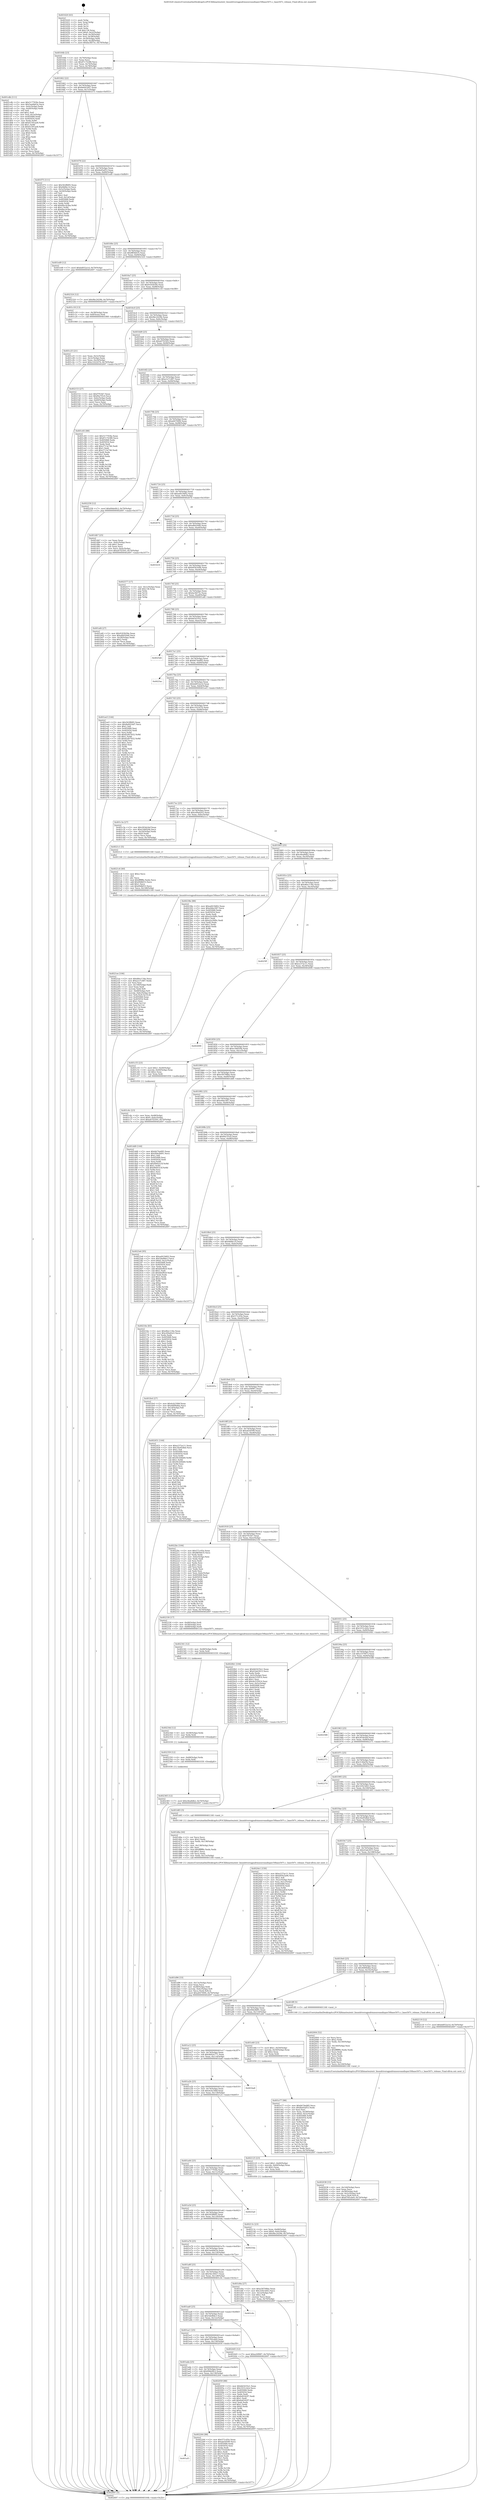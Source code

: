 digraph "0x401620" {
  label = "0x401620 (/mnt/c/Users/mathe/Desktop/tcc/POCII/binaries/extr_linuxdriversgpudrmnouveaudispnv50base507c.c_base507c_release_Final-ollvm.out::main(0))"
  labelloc = "t"
  node[shape=record]

  Entry [label="",width=0.3,height=0.3,shape=circle,fillcolor=black,style=filled]
  "0x40164b" [label="{
     0x40164b [23]\l
     | [instrs]\l
     &nbsp;&nbsp;0x40164b \<+3\>: mov -0x70(%rbp),%eax\l
     &nbsp;&nbsp;0x40164e \<+2\>: mov %eax,%ecx\l
     &nbsp;&nbsp;0x401650 \<+6\>: sub $0x87c74388,%ecx\l
     &nbsp;&nbsp;0x401656 \<+3\>: mov %eax,-0x74(%rbp)\l
     &nbsp;&nbsp;0x401659 \<+3\>: mov %ecx,-0x78(%rbp)\l
     &nbsp;&nbsp;0x40165c \<+6\>: je 0000000000401cdb \<main+0x6bb\>\l
  }"]
  "0x401cdb" [label="{
     0x401cdb [111]\l
     | [instrs]\l
     &nbsp;&nbsp;0x401cdb \<+5\>: mov $0x517793fa,%eax\l
     &nbsp;&nbsp;0x401ce0 \<+5\>: mov $0x5ae6b63a,%ecx\l
     &nbsp;&nbsp;0x401ce5 \<+3\>: mov -0x4c(%rbp),%edx\l
     &nbsp;&nbsp;0x401ce8 \<+3\>: cmp -0x40(%rbp),%edx\l
     &nbsp;&nbsp;0x401ceb \<+4\>: setl %sil\l
     &nbsp;&nbsp;0x401cef \<+4\>: and $0x1,%sil\l
     &nbsp;&nbsp;0x401cf3 \<+4\>: mov %sil,-0x1e(%rbp)\l
     &nbsp;&nbsp;0x401cf7 \<+7\>: mov 0x405068,%edx\l
     &nbsp;&nbsp;0x401cfe \<+7\>: mov 0x405054,%edi\l
     &nbsp;&nbsp;0x401d05 \<+3\>: mov %edx,%r8d\l
     &nbsp;&nbsp;0x401d08 \<+7\>: add $0x61591ae8,%r8d\l
     &nbsp;&nbsp;0x401d0f \<+4\>: sub $0x1,%r8d\l
     &nbsp;&nbsp;0x401d13 \<+7\>: sub $0x61591ae8,%r8d\l
     &nbsp;&nbsp;0x401d1a \<+4\>: imul %r8d,%edx\l
     &nbsp;&nbsp;0x401d1e \<+3\>: and $0x1,%edx\l
     &nbsp;&nbsp;0x401d21 \<+3\>: cmp $0x0,%edx\l
     &nbsp;&nbsp;0x401d24 \<+4\>: sete %sil\l
     &nbsp;&nbsp;0x401d28 \<+3\>: cmp $0xa,%edi\l
     &nbsp;&nbsp;0x401d2b \<+4\>: setl %r9b\l
     &nbsp;&nbsp;0x401d2f \<+3\>: mov %sil,%r10b\l
     &nbsp;&nbsp;0x401d32 \<+3\>: and %r9b,%r10b\l
     &nbsp;&nbsp;0x401d35 \<+3\>: xor %r9b,%sil\l
     &nbsp;&nbsp;0x401d38 \<+3\>: or %sil,%r10b\l
     &nbsp;&nbsp;0x401d3b \<+4\>: test $0x1,%r10b\l
     &nbsp;&nbsp;0x401d3f \<+3\>: cmovne %ecx,%eax\l
     &nbsp;&nbsp;0x401d42 \<+3\>: mov %eax,-0x70(%rbp)\l
     &nbsp;&nbsp;0x401d45 \<+5\>: jmp 0000000000402697 \<main+0x1077\>\l
  }"]
  "0x401662" [label="{
     0x401662 [22]\l
     | [instrs]\l
     &nbsp;&nbsp;0x401662 \<+5\>: jmp 0000000000401667 \<main+0x47\>\l
     &nbsp;&nbsp;0x401667 \<+3\>: mov -0x74(%rbp),%eax\l
     &nbsp;&nbsp;0x40166a \<+5\>: sub $0x8e6416d7,%eax\l
     &nbsp;&nbsp;0x40166f \<+3\>: mov %eax,-0x7c(%rbp)\l
     &nbsp;&nbsp;0x401672 \<+6\>: je 0000000000401f75 \<main+0x955\>\l
  }"]
  Exit [label="",width=0.3,height=0.3,shape=circle,fillcolor=black,style=filled,peripheries=2]
  "0x401f75" [label="{
     0x401f75 [111]\l
     | [instrs]\l
     &nbsp;&nbsp;0x401f75 \<+5\>: mov $0x562ffd95,%eax\l
     &nbsp;&nbsp;0x401f7a \<+5\>: mov $0x4b6bc14,%ecx\l
     &nbsp;&nbsp;0x401f7f \<+3\>: mov -0x5c(%rbp),%edx\l
     &nbsp;&nbsp;0x401f82 \<+3\>: cmp -0x50(%rbp),%edx\l
     &nbsp;&nbsp;0x401f85 \<+4\>: setl %sil\l
     &nbsp;&nbsp;0x401f89 \<+4\>: and $0x1,%sil\l
     &nbsp;&nbsp;0x401f8d \<+4\>: mov %sil,-0x1d(%rbp)\l
     &nbsp;&nbsp;0x401f91 \<+7\>: mov 0x405068,%edx\l
     &nbsp;&nbsp;0x401f98 \<+7\>: mov 0x405054,%edi\l
     &nbsp;&nbsp;0x401f9f \<+3\>: mov %edx,%r8d\l
     &nbsp;&nbsp;0x401fa2 \<+7\>: add $0x6bccb3ba,%r8d\l
     &nbsp;&nbsp;0x401fa9 \<+4\>: sub $0x1,%r8d\l
     &nbsp;&nbsp;0x401fad \<+7\>: sub $0x6bccb3ba,%r8d\l
     &nbsp;&nbsp;0x401fb4 \<+4\>: imul %r8d,%edx\l
     &nbsp;&nbsp;0x401fb8 \<+3\>: and $0x1,%edx\l
     &nbsp;&nbsp;0x401fbb \<+3\>: cmp $0x0,%edx\l
     &nbsp;&nbsp;0x401fbe \<+4\>: sete %sil\l
     &nbsp;&nbsp;0x401fc2 \<+3\>: cmp $0xa,%edi\l
     &nbsp;&nbsp;0x401fc5 \<+4\>: setl %r9b\l
     &nbsp;&nbsp;0x401fc9 \<+3\>: mov %sil,%r10b\l
     &nbsp;&nbsp;0x401fcc \<+3\>: and %r9b,%r10b\l
     &nbsp;&nbsp;0x401fcf \<+3\>: xor %r9b,%sil\l
     &nbsp;&nbsp;0x401fd2 \<+3\>: or %sil,%r10b\l
     &nbsp;&nbsp;0x401fd5 \<+4\>: test $0x1,%r10b\l
     &nbsp;&nbsp;0x401fd9 \<+3\>: cmovne %ecx,%eax\l
     &nbsp;&nbsp;0x401fdc \<+3\>: mov %eax,-0x70(%rbp)\l
     &nbsp;&nbsp;0x401fdf \<+5\>: jmp 0000000000402697 \<main+0x1077\>\l
  }"]
  "0x401678" [label="{
     0x401678 [22]\l
     | [instrs]\l
     &nbsp;&nbsp;0x401678 \<+5\>: jmp 000000000040167d \<main+0x5d\>\l
     &nbsp;&nbsp;0x40167d \<+3\>: mov -0x74(%rbp),%eax\l
     &nbsp;&nbsp;0x401680 \<+5\>: sub $0x8ed5af53,%eax\l
     &nbsp;&nbsp;0x401685 \<+3\>: mov %eax,-0x80(%rbp)\l
     &nbsp;&nbsp;0x401688 \<+6\>: je 0000000000401ed9 \<main+0x8b9\>\l
  }"]
  "0x402365" [label="{
     0x402365 [12]\l
     | [instrs]\l
     &nbsp;&nbsp;0x402365 \<+7\>: movl $0xc8ea8db2,-0x70(%rbp)\l
     &nbsp;&nbsp;0x40236c \<+5\>: jmp 0000000000402697 \<main+0x1077\>\l
  }"]
  "0x401ed9" [label="{
     0x401ed9 [12]\l
     | [instrs]\l
     &nbsp;&nbsp;0x401ed9 \<+7\>: movl $0xbd052a1d,-0x70(%rbp)\l
     &nbsp;&nbsp;0x401ee0 \<+5\>: jmp 0000000000402697 \<main+0x1077\>\l
  }"]
  "0x40168e" [label="{
     0x40168e [25]\l
     | [instrs]\l
     &nbsp;&nbsp;0x40168e \<+5\>: jmp 0000000000401693 \<main+0x73\>\l
     &nbsp;&nbsp;0x401693 \<+3\>: mov -0x74(%rbp),%eax\l
     &nbsp;&nbsp;0x401696 \<+5\>: sub $0x8ff3b635,%eax\l
     &nbsp;&nbsp;0x40169b \<+6\>: mov %eax,-0x84(%rbp)\l
     &nbsp;&nbsp;0x4016a1 \<+6\>: je 0000000000402324 \<main+0xd04\>\l
  }"]
  "0x402359" [label="{
     0x402359 [12]\l
     | [instrs]\l
     &nbsp;&nbsp;0x402359 \<+4\>: mov -0x68(%rbp),%rdx\l
     &nbsp;&nbsp;0x40235d \<+3\>: mov %rdx,%rdi\l
     &nbsp;&nbsp;0x402360 \<+5\>: call 0000000000401030 \<free@plt\>\l
     | [calls]\l
     &nbsp;&nbsp;0x401030 \{1\} (unknown)\l
  }"]
  "0x402324" [label="{
     0x402324 [12]\l
     | [instrs]\l
     &nbsp;&nbsp;0x402324 \<+7\>: movl $0x9bc2429b,-0x70(%rbp)\l
     &nbsp;&nbsp;0x40232b \<+5\>: jmp 0000000000402697 \<main+0x1077\>\l
  }"]
  "0x4016a7" [label="{
     0x4016a7 [25]\l
     | [instrs]\l
     &nbsp;&nbsp;0x4016a7 \<+5\>: jmp 00000000004016ac \<main+0x8c\>\l
     &nbsp;&nbsp;0x4016ac \<+3\>: mov -0x74(%rbp),%eax\l
     &nbsp;&nbsp;0x4016af \<+5\>: sub $0x9183b59e,%eax\l
     &nbsp;&nbsp;0x4016b4 \<+6\>: mov %eax,-0x88(%rbp)\l
     &nbsp;&nbsp;0x4016ba \<+6\>: je 0000000000401c18 \<main+0x5f8\>\l
  }"]
  "0x40234d" [label="{
     0x40234d [12]\l
     | [instrs]\l
     &nbsp;&nbsp;0x40234d \<+4\>: mov -0x58(%rbp),%rdx\l
     &nbsp;&nbsp;0x402351 \<+3\>: mov %rdx,%rdi\l
     &nbsp;&nbsp;0x402354 \<+5\>: call 0000000000401030 \<free@plt\>\l
     | [calls]\l
     &nbsp;&nbsp;0x401030 \{1\} (unknown)\l
  }"]
  "0x401c18" [label="{
     0x401c18 [13]\l
     | [instrs]\l
     &nbsp;&nbsp;0x401c18 \<+4\>: mov -0x38(%rbp),%rax\l
     &nbsp;&nbsp;0x401c1c \<+4\>: mov 0x8(%rax),%rdi\l
     &nbsp;&nbsp;0x401c20 \<+5\>: call 0000000000401060 \<atoi@plt\>\l
     | [calls]\l
     &nbsp;&nbsp;0x401060 \{1\} (unknown)\l
  }"]
  "0x4016c0" [label="{
     0x4016c0 [25]\l
     | [instrs]\l
     &nbsp;&nbsp;0x4016c0 \<+5\>: jmp 00000000004016c5 \<main+0xa5\>\l
     &nbsp;&nbsp;0x4016c5 \<+3\>: mov -0x74(%rbp),%eax\l
     &nbsp;&nbsp;0x4016c8 \<+5\>: sub $0x9bc2429b,%eax\l
     &nbsp;&nbsp;0x4016cd \<+6\>: mov %eax,-0x8c(%rbp)\l
     &nbsp;&nbsp;0x4016d3 \<+6\>: je 0000000000402153 \<main+0xb33\>\l
  }"]
  "0x402341" [label="{
     0x402341 [12]\l
     | [instrs]\l
     &nbsp;&nbsp;0x402341 \<+4\>: mov -0x48(%rbp),%rdx\l
     &nbsp;&nbsp;0x402345 \<+3\>: mov %rdx,%rdi\l
     &nbsp;&nbsp;0x402348 \<+5\>: call 0000000000401030 \<free@plt\>\l
     | [calls]\l
     &nbsp;&nbsp;0x401030 \{1\} (unknown)\l
  }"]
  "0x402153" [label="{
     0x402153 [27]\l
     | [instrs]\l
     &nbsp;&nbsp;0x402153 \<+5\>: mov $0xf7f53b7,%eax\l
     &nbsp;&nbsp;0x402158 \<+5\>: mov $0xf0a7f3c0,%ecx\l
     &nbsp;&nbsp;0x40215d \<+3\>: mov -0x6c(%rbp),%edx\l
     &nbsp;&nbsp;0x402160 \<+3\>: cmp -0x60(%rbp),%edx\l
     &nbsp;&nbsp;0x402163 \<+3\>: cmovl %ecx,%eax\l
     &nbsp;&nbsp;0x402166 \<+3\>: mov %eax,-0x70(%rbp)\l
     &nbsp;&nbsp;0x402169 \<+5\>: jmp 0000000000402697 \<main+0x1077\>\l
  }"]
  "0x4016d9" [label="{
     0x4016d9 [25]\l
     | [instrs]\l
     &nbsp;&nbsp;0x4016d9 \<+5\>: jmp 00000000004016de \<main+0xbe\>\l
     &nbsp;&nbsp;0x4016de \<+3\>: mov -0x74(%rbp),%eax\l
     &nbsp;&nbsp;0x4016e1 \<+5\>: sub $0xa07f2505,%eax\l
     &nbsp;&nbsp;0x4016e6 \<+6\>: mov %eax,-0x90(%rbp)\l
     &nbsp;&nbsp;0x4016ec \<+6\>: je 0000000000401c83 \<main+0x663\>\l
  }"]
  "0x401af3" [label="{
     0x401af3\l
  }", style=dashed]
  "0x401c83" [label="{
     0x401c83 [88]\l
     | [instrs]\l
     &nbsp;&nbsp;0x401c83 \<+5\>: mov $0x517793fa,%eax\l
     &nbsp;&nbsp;0x401c88 \<+5\>: mov $0x87c74388,%ecx\l
     &nbsp;&nbsp;0x401c8d \<+7\>: mov 0x405068,%edx\l
     &nbsp;&nbsp;0x401c94 \<+7\>: mov 0x405054,%esi\l
     &nbsp;&nbsp;0x401c9b \<+2\>: mov %edx,%edi\l
     &nbsp;&nbsp;0x401c9d \<+6\>: add $0x2713e746,%edi\l
     &nbsp;&nbsp;0x401ca3 \<+3\>: sub $0x1,%edi\l
     &nbsp;&nbsp;0x401ca6 \<+6\>: sub $0x2713e746,%edi\l
     &nbsp;&nbsp;0x401cac \<+3\>: imul %edi,%edx\l
     &nbsp;&nbsp;0x401caf \<+3\>: and $0x1,%edx\l
     &nbsp;&nbsp;0x401cb2 \<+3\>: cmp $0x0,%edx\l
     &nbsp;&nbsp;0x401cb5 \<+4\>: sete %r8b\l
     &nbsp;&nbsp;0x401cb9 \<+3\>: cmp $0xa,%esi\l
     &nbsp;&nbsp;0x401cbc \<+4\>: setl %r9b\l
     &nbsp;&nbsp;0x401cc0 \<+3\>: mov %r8b,%r10b\l
     &nbsp;&nbsp;0x401cc3 \<+3\>: and %r9b,%r10b\l
     &nbsp;&nbsp;0x401cc6 \<+3\>: xor %r9b,%r8b\l
     &nbsp;&nbsp;0x401cc9 \<+3\>: or %r8b,%r10b\l
     &nbsp;&nbsp;0x401ccc \<+4\>: test $0x1,%r10b\l
     &nbsp;&nbsp;0x401cd0 \<+3\>: cmovne %ecx,%eax\l
     &nbsp;&nbsp;0x401cd3 \<+3\>: mov %eax,-0x70(%rbp)\l
     &nbsp;&nbsp;0x401cd6 \<+5\>: jmp 0000000000402697 \<main+0x1077\>\l
  }"]
  "0x4016f2" [label="{
     0x4016f2 [25]\l
     | [instrs]\l
     &nbsp;&nbsp;0x4016f2 \<+5\>: jmp 00000000004016f7 \<main+0xd7\>\l
     &nbsp;&nbsp;0x4016f7 \<+3\>: mov -0x74(%rbp),%eax\l
     &nbsp;&nbsp;0x4016fa \<+5\>: sub $0xa1e7c487,%eax\l
     &nbsp;&nbsp;0x4016ff \<+6\>: mov %eax,-0x94(%rbp)\l
     &nbsp;&nbsp;0x401705 \<+6\>: je 0000000000402258 \<main+0xc38\>\l
  }"]
  "0x402264" [label="{
     0x402264 [88]\l
     | [instrs]\l
     &nbsp;&nbsp;0x402264 \<+5\>: mov $0x571c05e,%eax\l
     &nbsp;&nbsp;0x402269 \<+5\>: mov $0xab5d599,%ecx\l
     &nbsp;&nbsp;0x40226e \<+7\>: mov 0x405068,%edx\l
     &nbsp;&nbsp;0x402275 \<+7\>: mov 0x405054,%esi\l
     &nbsp;&nbsp;0x40227c \<+2\>: mov %edx,%edi\l
     &nbsp;&nbsp;0x40227e \<+6\>: add $0x755efc66,%edi\l
     &nbsp;&nbsp;0x402284 \<+3\>: sub $0x1,%edi\l
     &nbsp;&nbsp;0x402287 \<+6\>: sub $0x755efc66,%edi\l
     &nbsp;&nbsp;0x40228d \<+3\>: imul %edi,%edx\l
     &nbsp;&nbsp;0x402290 \<+3\>: and $0x1,%edx\l
     &nbsp;&nbsp;0x402293 \<+3\>: cmp $0x0,%edx\l
     &nbsp;&nbsp;0x402296 \<+4\>: sete %r8b\l
     &nbsp;&nbsp;0x40229a \<+3\>: cmp $0xa,%esi\l
     &nbsp;&nbsp;0x40229d \<+4\>: setl %r9b\l
     &nbsp;&nbsp;0x4022a1 \<+3\>: mov %r8b,%r10b\l
     &nbsp;&nbsp;0x4022a4 \<+3\>: and %r9b,%r10b\l
     &nbsp;&nbsp;0x4022a7 \<+3\>: xor %r9b,%r8b\l
     &nbsp;&nbsp;0x4022aa \<+3\>: or %r8b,%r10b\l
     &nbsp;&nbsp;0x4022ad \<+4\>: test $0x1,%r10b\l
     &nbsp;&nbsp;0x4022b1 \<+3\>: cmovne %ecx,%eax\l
     &nbsp;&nbsp;0x4022b4 \<+3\>: mov %eax,-0x70(%rbp)\l
     &nbsp;&nbsp;0x4022b7 \<+5\>: jmp 0000000000402697 \<main+0x1077\>\l
  }"]
  "0x402258" [label="{
     0x402258 [12]\l
     | [instrs]\l
     &nbsp;&nbsp;0x402258 \<+7\>: movl $0x69de0fc2,-0x70(%rbp)\l
     &nbsp;&nbsp;0x40225f \<+5\>: jmp 0000000000402697 \<main+0x1077\>\l
  }"]
  "0x40170b" [label="{
     0x40170b [25]\l
     | [instrs]\l
     &nbsp;&nbsp;0x40170b \<+5\>: jmp 0000000000401710 \<main+0xf0\>\l
     &nbsp;&nbsp;0x401710 \<+3\>: mov -0x74(%rbp),%eax\l
     &nbsp;&nbsp;0x401713 \<+5\>: sub $0xa64700f4,%eax\l
     &nbsp;&nbsp;0x401718 \<+6\>: mov %eax,-0x98(%rbp)\l
     &nbsp;&nbsp;0x40171e \<+6\>: je 0000000000401db7 \<main+0x797\>\l
  }"]
  "0x4021ee" [label="{
     0x4021ee [106]\l
     | [instrs]\l
     &nbsp;&nbsp;0x4021ee \<+5\>: mov $0xd6ec134e,%ecx\l
     &nbsp;&nbsp;0x4021f3 \<+5\>: mov $0xa1e7c487,%edx\l
     &nbsp;&nbsp;0x4021f8 \<+2\>: xor %esi,%esi\l
     &nbsp;&nbsp;0x4021fa \<+6\>: mov -0x148(%rbp),%edi\l
     &nbsp;&nbsp;0x402200 \<+3\>: imul %eax,%edi\l
     &nbsp;&nbsp;0x402203 \<+3\>: movslq %edi,%r8\l
     &nbsp;&nbsp;0x402206 \<+4\>: mov -0x68(%rbp),%r9\l
     &nbsp;&nbsp;0x40220a \<+4\>: movslq -0x6c(%rbp),%r10\l
     &nbsp;&nbsp;0x40220e \<+4\>: mov %r8,(%r9,%r10,8)\l
     &nbsp;&nbsp;0x402212 \<+7\>: mov 0x405068,%eax\l
     &nbsp;&nbsp;0x402219 \<+7\>: mov 0x405054,%edi\l
     &nbsp;&nbsp;0x402220 \<+3\>: sub $0x1,%esi\l
     &nbsp;&nbsp;0x402223 \<+3\>: mov %eax,%r11d\l
     &nbsp;&nbsp;0x402226 \<+3\>: add %esi,%r11d\l
     &nbsp;&nbsp;0x402229 \<+4\>: imul %r11d,%eax\l
     &nbsp;&nbsp;0x40222d \<+3\>: and $0x1,%eax\l
     &nbsp;&nbsp;0x402230 \<+3\>: cmp $0x0,%eax\l
     &nbsp;&nbsp;0x402233 \<+3\>: sete %bl\l
     &nbsp;&nbsp;0x402236 \<+3\>: cmp $0xa,%edi\l
     &nbsp;&nbsp;0x402239 \<+4\>: setl %r14b\l
     &nbsp;&nbsp;0x40223d \<+3\>: mov %bl,%r15b\l
     &nbsp;&nbsp;0x402240 \<+3\>: and %r14b,%r15b\l
     &nbsp;&nbsp;0x402243 \<+3\>: xor %r14b,%bl\l
     &nbsp;&nbsp;0x402246 \<+3\>: or %bl,%r15b\l
     &nbsp;&nbsp;0x402249 \<+4\>: test $0x1,%r15b\l
     &nbsp;&nbsp;0x40224d \<+3\>: cmovne %edx,%ecx\l
     &nbsp;&nbsp;0x402250 \<+3\>: mov %ecx,-0x70(%rbp)\l
     &nbsp;&nbsp;0x402253 \<+5\>: jmp 0000000000402697 \<main+0x1077\>\l
  }"]
  "0x401db7" [label="{
     0x401db7 [25]\l
     | [instrs]\l
     &nbsp;&nbsp;0x401db7 \<+2\>: xor %eax,%eax\l
     &nbsp;&nbsp;0x401db9 \<+3\>: mov -0x4c(%rbp),%ecx\l
     &nbsp;&nbsp;0x401dbc \<+3\>: sub $0x1,%eax\l
     &nbsp;&nbsp;0x401dbf \<+2\>: sub %eax,%ecx\l
     &nbsp;&nbsp;0x401dc1 \<+3\>: mov %ecx,-0x4c(%rbp)\l
     &nbsp;&nbsp;0x401dc4 \<+7\>: movl $0xa07f2505,-0x70(%rbp)\l
     &nbsp;&nbsp;0x401dcb \<+5\>: jmp 0000000000402697 \<main+0x1077\>\l
  }"]
  "0x401724" [label="{
     0x401724 [25]\l
     | [instrs]\l
     &nbsp;&nbsp;0x401724 \<+5\>: jmp 0000000000401729 \<main+0x109\>\l
     &nbsp;&nbsp;0x401729 \<+3\>: mov -0x74(%rbp),%eax\l
     &nbsp;&nbsp;0x40172c \<+5\>: sub $0xad419d02,%eax\l
     &nbsp;&nbsp;0x401731 \<+6\>: mov %eax,-0x9c(%rbp)\l
     &nbsp;&nbsp;0x401737 \<+6\>: je 000000000040267d \<main+0x105d\>\l
  }"]
  "0x4021c6" [label="{
     0x4021c6 [40]\l
     | [instrs]\l
     &nbsp;&nbsp;0x4021c6 \<+5\>: mov $0x2,%ecx\l
     &nbsp;&nbsp;0x4021cb \<+1\>: cltd\l
     &nbsp;&nbsp;0x4021cc \<+2\>: idiv %ecx\l
     &nbsp;&nbsp;0x4021ce \<+6\>: imul $0xfffffffe,%edx,%ecx\l
     &nbsp;&nbsp;0x4021d4 \<+6\>: add $0x69dbf33,%ecx\l
     &nbsp;&nbsp;0x4021da \<+3\>: add $0x1,%ecx\l
     &nbsp;&nbsp;0x4021dd \<+6\>: sub $0x69dbf33,%ecx\l
     &nbsp;&nbsp;0x4021e3 \<+6\>: mov %ecx,-0x148(%rbp)\l
     &nbsp;&nbsp;0x4021e9 \<+5\>: call 0000000000401160 \<next_i\>\l
     | [calls]\l
     &nbsp;&nbsp;0x401160 \{1\} (/mnt/c/Users/mathe/Desktop/tcc/POCII/binaries/extr_linuxdriversgpudrmnouveaudispnv50base507c.c_base507c_release_Final-ollvm.out::next_i)\l
  }"]
  "0x40267d" [label="{
     0x40267d\l
  }", style=dashed]
  "0x40173d" [label="{
     0x40173d [25]\l
     | [instrs]\l
     &nbsp;&nbsp;0x40173d \<+5\>: jmp 0000000000401742 \<main+0x122\>\l
     &nbsp;&nbsp;0x401742 \<+3\>: mov -0x74(%rbp),%eax\l
     &nbsp;&nbsp;0x401745 \<+5\>: sub $0xafb020d0,%eax\l
     &nbsp;&nbsp;0x40174a \<+6\>: mov %eax,-0xa0(%rbp)\l
     &nbsp;&nbsp;0x401750 \<+6\>: je 0000000000401b18 \<main+0x4f8\>\l
  }"]
  "0x40213c" [label="{
     0x40213c [23]\l
     | [instrs]\l
     &nbsp;&nbsp;0x40213c \<+4\>: mov %rax,-0x68(%rbp)\l
     &nbsp;&nbsp;0x402140 \<+7\>: movl $0x0,-0x6c(%rbp)\l
     &nbsp;&nbsp;0x402147 \<+7\>: movl $0x9bc2429b,-0x70(%rbp)\l
     &nbsp;&nbsp;0x40214e \<+5\>: jmp 0000000000402697 \<main+0x1077\>\l
  }"]
  "0x401b18" [label="{
     0x401b18\l
  }", style=dashed]
  "0x401756" [label="{
     0x401756 [25]\l
     | [instrs]\l
     &nbsp;&nbsp;0x401756 \<+5\>: jmp 000000000040175b \<main+0x13b\>\l
     &nbsp;&nbsp;0x40175b \<+3\>: mov -0x74(%rbp),%eax\l
     &nbsp;&nbsp;0x40175e \<+5\>: sub $0xb95b3a96,%eax\l
     &nbsp;&nbsp;0x401763 \<+6\>: mov %eax,-0xa4(%rbp)\l
     &nbsp;&nbsp;0x401769 \<+6\>: je 0000000000402577 \<main+0xf57\>\l
  }"]
  "0x401ada" [label="{
     0x401ada [25]\l
     | [instrs]\l
     &nbsp;&nbsp;0x401ada \<+5\>: jmp 0000000000401adf \<main+0x4bf\>\l
     &nbsp;&nbsp;0x401adf \<+3\>: mov -0x74(%rbp),%eax\l
     &nbsp;&nbsp;0x401ae2 \<+5\>: sub $0x69de0fc2,%eax\l
     &nbsp;&nbsp;0x401ae7 \<+6\>: mov %eax,-0x134(%rbp)\l
     &nbsp;&nbsp;0x401aed \<+6\>: je 0000000000402264 \<main+0xc44\>\l
  }"]
  "0x402577" [label="{
     0x402577 [17]\l
     | [instrs]\l
     &nbsp;&nbsp;0x402577 \<+3\>: mov -0x1c(%rbp),%eax\l
     &nbsp;&nbsp;0x40257a \<+7\>: add $0x138,%rsp\l
     &nbsp;&nbsp;0x402581 \<+1\>: pop %rbx\l
     &nbsp;&nbsp;0x402582 \<+2\>: pop %r14\l
     &nbsp;&nbsp;0x402584 \<+2\>: pop %r15\l
     &nbsp;&nbsp;0x402586 \<+1\>: pop %rbp\l
     &nbsp;&nbsp;0x402587 \<+1\>: ret\l
  }"]
  "0x40176f" [label="{
     0x40176f [25]\l
     | [instrs]\l
     &nbsp;&nbsp;0x40176f \<+5\>: jmp 0000000000401774 \<main+0x154\>\l
     &nbsp;&nbsp;0x401774 \<+3\>: mov -0x74(%rbp),%eax\l
     &nbsp;&nbsp;0x401777 \<+5\>: sub $0xba3fd75c,%eax\l
     &nbsp;&nbsp;0x40177c \<+6\>: mov %eax,-0xa8(%rbp)\l
     &nbsp;&nbsp;0x401782 \<+6\>: je 0000000000401afd \<main+0x4dd\>\l
  }"]
  "0x402059" [label="{
     0x402059 [88]\l
     | [instrs]\l
     &nbsp;&nbsp;0x402059 \<+5\>: mov $0xbb5435e1,%eax\l
     &nbsp;&nbsp;0x40205e \<+5\>: mov $0x1031c4cb,%ecx\l
     &nbsp;&nbsp;0x402063 \<+7\>: mov 0x405068,%edx\l
     &nbsp;&nbsp;0x40206a \<+7\>: mov 0x405054,%esi\l
     &nbsp;&nbsp;0x402071 \<+2\>: mov %edx,%edi\l
     &nbsp;&nbsp;0x402073 \<+6\>: sub $0x6e8342f7,%edi\l
     &nbsp;&nbsp;0x402079 \<+3\>: sub $0x1,%edi\l
     &nbsp;&nbsp;0x40207c \<+6\>: add $0x6e8342f7,%edi\l
     &nbsp;&nbsp;0x402082 \<+3\>: imul %edi,%edx\l
     &nbsp;&nbsp;0x402085 \<+3\>: and $0x1,%edx\l
     &nbsp;&nbsp;0x402088 \<+3\>: cmp $0x0,%edx\l
     &nbsp;&nbsp;0x40208b \<+4\>: sete %r8b\l
     &nbsp;&nbsp;0x40208f \<+3\>: cmp $0xa,%esi\l
     &nbsp;&nbsp;0x402092 \<+4\>: setl %r9b\l
     &nbsp;&nbsp;0x402096 \<+3\>: mov %r8b,%r10b\l
     &nbsp;&nbsp;0x402099 \<+3\>: and %r9b,%r10b\l
     &nbsp;&nbsp;0x40209c \<+3\>: xor %r9b,%r8b\l
     &nbsp;&nbsp;0x40209f \<+3\>: or %r8b,%r10b\l
     &nbsp;&nbsp;0x4020a2 \<+4\>: test $0x1,%r10b\l
     &nbsp;&nbsp;0x4020a6 \<+3\>: cmovne %ecx,%eax\l
     &nbsp;&nbsp;0x4020a9 \<+3\>: mov %eax,-0x70(%rbp)\l
     &nbsp;&nbsp;0x4020ac \<+5\>: jmp 0000000000402697 \<main+0x1077\>\l
  }"]
  "0x401afd" [label="{
     0x401afd [27]\l
     | [instrs]\l
     &nbsp;&nbsp;0x401afd \<+5\>: mov $0x9183b59e,%eax\l
     &nbsp;&nbsp;0x401b02 \<+5\>: mov $0xafb020d0,%ecx\l
     &nbsp;&nbsp;0x401b07 \<+3\>: mov -0x28(%rbp),%edx\l
     &nbsp;&nbsp;0x401b0a \<+3\>: cmp $0x2,%edx\l
     &nbsp;&nbsp;0x401b0d \<+3\>: cmovne %ecx,%eax\l
     &nbsp;&nbsp;0x401b10 \<+3\>: mov %eax,-0x70(%rbp)\l
     &nbsp;&nbsp;0x401b13 \<+5\>: jmp 0000000000402697 \<main+0x1077\>\l
  }"]
  "0x401788" [label="{
     0x401788 [25]\l
     | [instrs]\l
     &nbsp;&nbsp;0x401788 \<+5\>: jmp 000000000040178d \<main+0x16d\>\l
     &nbsp;&nbsp;0x40178d \<+3\>: mov -0x74(%rbp),%eax\l
     &nbsp;&nbsp;0x401790 \<+5\>: sub $0xbb5435e1,%eax\l
     &nbsp;&nbsp;0x401795 \<+6\>: mov %eax,-0xac(%rbp)\l
     &nbsp;&nbsp;0x40179b \<+6\>: je 00000000004025e6 \<main+0xfc6\>\l
  }"]
  "0x402697" [label="{
     0x402697 [5]\l
     | [instrs]\l
     &nbsp;&nbsp;0x402697 \<+5\>: jmp 000000000040164b \<main+0x2b\>\l
  }"]
  "0x401620" [label="{
     0x401620 [43]\l
     | [instrs]\l
     &nbsp;&nbsp;0x401620 \<+1\>: push %rbp\l
     &nbsp;&nbsp;0x401621 \<+3\>: mov %rsp,%rbp\l
     &nbsp;&nbsp;0x401624 \<+2\>: push %r15\l
     &nbsp;&nbsp;0x401626 \<+2\>: push %r14\l
     &nbsp;&nbsp;0x401628 \<+1\>: push %rbx\l
     &nbsp;&nbsp;0x401629 \<+7\>: sub $0x138,%rsp\l
     &nbsp;&nbsp;0x401630 \<+7\>: movl $0x0,-0x2c(%rbp)\l
     &nbsp;&nbsp;0x401637 \<+3\>: mov %edi,-0x30(%rbp)\l
     &nbsp;&nbsp;0x40163a \<+4\>: mov %rsi,-0x38(%rbp)\l
     &nbsp;&nbsp;0x40163e \<+3\>: mov -0x30(%rbp),%edi\l
     &nbsp;&nbsp;0x401641 \<+3\>: mov %edi,-0x28(%rbp)\l
     &nbsp;&nbsp;0x401644 \<+7\>: movl $0xba3fd75c,-0x70(%rbp)\l
  }"]
  "0x401c25" [label="{
     0x401c25 [21]\l
     | [instrs]\l
     &nbsp;&nbsp;0x401c25 \<+3\>: mov %eax,-0x3c(%rbp)\l
     &nbsp;&nbsp;0x401c28 \<+3\>: mov -0x3c(%rbp),%eax\l
     &nbsp;&nbsp;0x401c2b \<+3\>: mov %eax,-0x24(%rbp)\l
     &nbsp;&nbsp;0x401c2e \<+7\>: movl $0xc1022476,-0x70(%rbp)\l
     &nbsp;&nbsp;0x401c35 \<+5\>: jmp 0000000000402697 \<main+0x1077\>\l
  }"]
  "0x401ac1" [label="{
     0x401ac1 [25]\l
     | [instrs]\l
     &nbsp;&nbsp;0x401ac1 \<+5\>: jmp 0000000000401ac6 \<main+0x4a6\>\l
     &nbsp;&nbsp;0x401ac6 \<+3\>: mov -0x74(%rbp),%eax\l
     &nbsp;&nbsp;0x401ac9 \<+5\>: sub $0x6785cde9,%eax\l
     &nbsp;&nbsp;0x401ace \<+6\>: mov %eax,-0x130(%rbp)\l
     &nbsp;&nbsp;0x401ad4 \<+6\>: je 0000000000402059 \<main+0xa39\>\l
  }"]
  "0x4025e6" [label="{
     0x4025e6\l
  }", style=dashed]
  "0x4017a1" [label="{
     0x4017a1 [25]\l
     | [instrs]\l
     &nbsp;&nbsp;0x4017a1 \<+5\>: jmp 00000000004017a6 \<main+0x186\>\l
     &nbsp;&nbsp;0x4017a6 \<+3\>: mov -0x74(%rbp),%eax\l
     &nbsp;&nbsp;0x4017a9 \<+5\>: sub $0xbb74a085,%eax\l
     &nbsp;&nbsp;0x4017ae \<+6\>: mov %eax,-0xb0(%rbp)\l
     &nbsp;&nbsp;0x4017b4 \<+6\>: je 00000000004025ac \<main+0xf8c\>\l
  }"]
  "0x402445" [label="{
     0x402445 [12]\l
     | [instrs]\l
     &nbsp;&nbsp;0x402445 \<+7\>: movl $0xa20f987,-0x70(%rbp)\l
     &nbsp;&nbsp;0x40244c \<+5\>: jmp 0000000000402697 \<main+0x1077\>\l
  }"]
  "0x4025ac" [label="{
     0x4025ac\l
  }", style=dashed]
  "0x4017ba" [label="{
     0x4017ba [25]\l
     | [instrs]\l
     &nbsp;&nbsp;0x4017ba \<+5\>: jmp 00000000004017bf \<main+0x19f\>\l
     &nbsp;&nbsp;0x4017bf \<+3\>: mov -0x74(%rbp),%eax\l
     &nbsp;&nbsp;0x4017c2 \<+5\>: sub $0xbd052a1d,%eax\l
     &nbsp;&nbsp;0x4017c7 \<+6\>: mov %eax,-0xb4(%rbp)\l
     &nbsp;&nbsp;0x4017cd \<+6\>: je 0000000000401ee5 \<main+0x8c5\>\l
  }"]
  "0x401aa8" [label="{
     0x401aa8 [25]\l
     | [instrs]\l
     &nbsp;&nbsp;0x401aa8 \<+5\>: jmp 0000000000401aad \<main+0x48d\>\l
     &nbsp;&nbsp;0x401aad \<+3\>: mov -0x74(%rbp),%eax\l
     &nbsp;&nbsp;0x401ab0 \<+5\>: sub $0x5def8dc3,%eax\l
     &nbsp;&nbsp;0x401ab5 \<+6\>: mov %eax,-0x12c(%rbp)\l
     &nbsp;&nbsp;0x401abb \<+6\>: je 0000000000402445 \<main+0xe25\>\l
  }"]
  "0x401ee5" [label="{
     0x401ee5 [144]\l
     | [instrs]\l
     &nbsp;&nbsp;0x401ee5 \<+5\>: mov $0x562ffd95,%eax\l
     &nbsp;&nbsp;0x401eea \<+5\>: mov $0x8e6416d7,%ecx\l
     &nbsp;&nbsp;0x401eef \<+2\>: mov $0x1,%dl\l
     &nbsp;&nbsp;0x401ef1 \<+7\>: mov 0x405068,%esi\l
     &nbsp;&nbsp;0x401ef8 \<+7\>: mov 0x405054,%edi\l
     &nbsp;&nbsp;0x401eff \<+3\>: mov %esi,%r8d\l
     &nbsp;&nbsp;0x401f02 \<+7\>: add $0x82d07b52,%r8d\l
     &nbsp;&nbsp;0x401f09 \<+4\>: sub $0x1,%r8d\l
     &nbsp;&nbsp;0x401f0d \<+7\>: sub $0x82d07b52,%r8d\l
     &nbsp;&nbsp;0x401f14 \<+4\>: imul %r8d,%esi\l
     &nbsp;&nbsp;0x401f18 \<+3\>: and $0x1,%esi\l
     &nbsp;&nbsp;0x401f1b \<+3\>: cmp $0x0,%esi\l
     &nbsp;&nbsp;0x401f1e \<+4\>: sete %r9b\l
     &nbsp;&nbsp;0x401f22 \<+3\>: cmp $0xa,%edi\l
     &nbsp;&nbsp;0x401f25 \<+4\>: setl %r10b\l
     &nbsp;&nbsp;0x401f29 \<+3\>: mov %r9b,%r11b\l
     &nbsp;&nbsp;0x401f2c \<+4\>: xor $0xff,%r11b\l
     &nbsp;&nbsp;0x401f30 \<+3\>: mov %r10b,%bl\l
     &nbsp;&nbsp;0x401f33 \<+3\>: xor $0xff,%bl\l
     &nbsp;&nbsp;0x401f36 \<+3\>: xor $0x0,%dl\l
     &nbsp;&nbsp;0x401f39 \<+3\>: mov %r11b,%r14b\l
     &nbsp;&nbsp;0x401f3c \<+4\>: and $0x0,%r14b\l
     &nbsp;&nbsp;0x401f40 \<+3\>: and %dl,%r9b\l
     &nbsp;&nbsp;0x401f43 \<+3\>: mov %bl,%r15b\l
     &nbsp;&nbsp;0x401f46 \<+4\>: and $0x0,%r15b\l
     &nbsp;&nbsp;0x401f4a \<+3\>: and %dl,%r10b\l
     &nbsp;&nbsp;0x401f4d \<+3\>: or %r9b,%r14b\l
     &nbsp;&nbsp;0x401f50 \<+3\>: or %r10b,%r15b\l
     &nbsp;&nbsp;0x401f53 \<+3\>: xor %r15b,%r14b\l
     &nbsp;&nbsp;0x401f56 \<+3\>: or %bl,%r11b\l
     &nbsp;&nbsp;0x401f59 \<+4\>: xor $0xff,%r11b\l
     &nbsp;&nbsp;0x401f5d \<+3\>: or $0x0,%dl\l
     &nbsp;&nbsp;0x401f60 \<+3\>: and %dl,%r11b\l
     &nbsp;&nbsp;0x401f63 \<+3\>: or %r11b,%r14b\l
     &nbsp;&nbsp;0x401f66 \<+4\>: test $0x1,%r14b\l
     &nbsp;&nbsp;0x401f6a \<+3\>: cmovne %ecx,%eax\l
     &nbsp;&nbsp;0x401f6d \<+3\>: mov %eax,-0x70(%rbp)\l
     &nbsp;&nbsp;0x401f70 \<+5\>: jmp 0000000000402697 \<main+0x1077\>\l
  }"]
  "0x4017d3" [label="{
     0x4017d3 [25]\l
     | [instrs]\l
     &nbsp;&nbsp;0x4017d3 \<+5\>: jmp 00000000004017d8 \<main+0x1b8\>\l
     &nbsp;&nbsp;0x4017d8 \<+3\>: mov -0x74(%rbp),%eax\l
     &nbsp;&nbsp;0x4017db \<+5\>: sub $0xc1022476,%eax\l
     &nbsp;&nbsp;0x4017e0 \<+6\>: mov %eax,-0xb8(%rbp)\l
     &nbsp;&nbsp;0x4017e6 \<+6\>: je 0000000000401c3a \<main+0x61a\>\l
  }"]
  "0x401c0c" [label="{
     0x401c0c\l
  }", style=dashed]
  "0x401c3a" [label="{
     0x401c3a [27]\l
     | [instrs]\l
     &nbsp;&nbsp;0x401c3a \<+5\>: mov $0x283dc0ef,%eax\l
     &nbsp;&nbsp;0x401c3f \<+5\>: mov $0xe346f20b,%ecx\l
     &nbsp;&nbsp;0x401c44 \<+3\>: mov -0x24(%rbp),%edx\l
     &nbsp;&nbsp;0x401c47 \<+3\>: cmp $0x0,%edx\l
     &nbsp;&nbsp;0x401c4a \<+3\>: cmove %ecx,%eax\l
     &nbsp;&nbsp;0x401c4d \<+3\>: mov %eax,-0x70(%rbp)\l
     &nbsp;&nbsp;0x401c50 \<+5\>: jmp 0000000000402697 \<main+0x1077\>\l
  }"]
  "0x4017ec" [label="{
     0x4017ec [25]\l
     | [instrs]\l
     &nbsp;&nbsp;0x4017ec \<+5\>: jmp 00000000004017f1 \<main+0x1d1\>\l
     &nbsp;&nbsp;0x4017f1 \<+3\>: mov -0x74(%rbp),%eax\l
     &nbsp;&nbsp;0x4017f4 \<+5\>: sub $0xc69ad2e5,%eax\l
     &nbsp;&nbsp;0x4017f9 \<+6\>: mov %eax,-0xbc(%rbp)\l
     &nbsp;&nbsp;0x4017ff \<+6\>: je 00000000004021c1 \<main+0xba1\>\l
  }"]
  "0x402038" [label="{
     0x402038 [33]\l
     | [instrs]\l
     &nbsp;&nbsp;0x402038 \<+6\>: mov -0x144(%rbp),%ecx\l
     &nbsp;&nbsp;0x40203e \<+3\>: imul %eax,%ecx\l
     &nbsp;&nbsp;0x402041 \<+4\>: mov -0x58(%rbp),%r8\l
     &nbsp;&nbsp;0x402045 \<+4\>: movslq -0x5c(%rbp),%r9\l
     &nbsp;&nbsp;0x402049 \<+4\>: mov %ecx,(%r8,%r9,4)\l
     &nbsp;&nbsp;0x40204d \<+7\>: movl $0x6785cde9,-0x70(%rbp)\l
     &nbsp;&nbsp;0x402054 \<+5\>: jmp 0000000000402697 \<main+0x1077\>\l
  }"]
  "0x4021c1" [label="{
     0x4021c1 [5]\l
     | [instrs]\l
     &nbsp;&nbsp;0x4021c1 \<+5\>: call 0000000000401160 \<next_i\>\l
     | [calls]\l
     &nbsp;&nbsp;0x401160 \{1\} (/mnt/c/Users/mathe/Desktop/tcc/POCII/binaries/extr_linuxdriversgpudrmnouveaudispnv50base507c.c_base507c_release_Final-ollvm.out::next_i)\l
  }"]
  "0x401805" [label="{
     0x401805 [25]\l
     | [instrs]\l
     &nbsp;&nbsp;0x401805 \<+5\>: jmp 000000000040180a \<main+0x1ea\>\l
     &nbsp;&nbsp;0x40180a \<+3\>: mov -0x74(%rbp),%eax\l
     &nbsp;&nbsp;0x40180d \<+5\>: sub $0xc8ea8db2,%eax\l
     &nbsp;&nbsp;0x401812 \<+6\>: mov %eax,-0xc0(%rbp)\l
     &nbsp;&nbsp;0x401818 \<+6\>: je 000000000040238e \<main+0xd6e\>\l
  }"]
  "0x402004" [label="{
     0x402004 [52]\l
     | [instrs]\l
     &nbsp;&nbsp;0x402004 \<+2\>: xor %ecx,%ecx\l
     &nbsp;&nbsp;0x402006 \<+5\>: mov $0x2,%edx\l
     &nbsp;&nbsp;0x40200b \<+6\>: mov %edx,-0x140(%rbp)\l
     &nbsp;&nbsp;0x402011 \<+1\>: cltd\l
     &nbsp;&nbsp;0x402012 \<+6\>: mov -0x140(%rbp),%esi\l
     &nbsp;&nbsp;0x402018 \<+2\>: idiv %esi\l
     &nbsp;&nbsp;0x40201a \<+6\>: imul $0xfffffffe,%edx,%edx\l
     &nbsp;&nbsp;0x402020 \<+2\>: mov %ecx,%edi\l
     &nbsp;&nbsp;0x402022 \<+2\>: sub %edx,%edi\l
     &nbsp;&nbsp;0x402024 \<+2\>: mov %ecx,%edx\l
     &nbsp;&nbsp;0x402026 \<+3\>: sub $0x1,%edx\l
     &nbsp;&nbsp;0x402029 \<+2\>: add %edx,%edi\l
     &nbsp;&nbsp;0x40202b \<+2\>: sub %edi,%ecx\l
     &nbsp;&nbsp;0x40202d \<+6\>: mov %ecx,-0x144(%rbp)\l
     &nbsp;&nbsp;0x402033 \<+5\>: call 0000000000401160 \<next_i\>\l
     | [calls]\l
     &nbsp;&nbsp;0x401160 \{1\} (/mnt/c/Users/mathe/Desktop/tcc/POCII/binaries/extr_linuxdriversgpudrmnouveaudispnv50base507c.c_base507c_release_Final-ollvm.out::next_i)\l
  }"]
  "0x40238e" [label="{
     0x40238e [88]\l
     | [instrs]\l
     &nbsp;&nbsp;0x40238e \<+5\>: mov $0xad419d02,%eax\l
     &nbsp;&nbsp;0x402393 \<+5\>: mov $0xe9da1f67,%ecx\l
     &nbsp;&nbsp;0x402398 \<+7\>: mov 0x405068,%edx\l
     &nbsp;&nbsp;0x40239f \<+7\>: mov 0x405054,%esi\l
     &nbsp;&nbsp;0x4023a6 \<+2\>: mov %edx,%edi\l
     &nbsp;&nbsp;0x4023a8 \<+6\>: add $0xa2e2bf0c,%edi\l
     &nbsp;&nbsp;0x4023ae \<+3\>: sub $0x1,%edi\l
     &nbsp;&nbsp;0x4023b1 \<+6\>: sub $0xa2e2bf0c,%edi\l
     &nbsp;&nbsp;0x4023b7 \<+3\>: imul %edi,%edx\l
     &nbsp;&nbsp;0x4023ba \<+3\>: and $0x1,%edx\l
     &nbsp;&nbsp;0x4023bd \<+3\>: cmp $0x0,%edx\l
     &nbsp;&nbsp;0x4023c0 \<+4\>: sete %r8b\l
     &nbsp;&nbsp;0x4023c4 \<+3\>: cmp $0xa,%esi\l
     &nbsp;&nbsp;0x4023c7 \<+4\>: setl %r9b\l
     &nbsp;&nbsp;0x4023cb \<+3\>: mov %r8b,%r10b\l
     &nbsp;&nbsp;0x4023ce \<+3\>: and %r9b,%r10b\l
     &nbsp;&nbsp;0x4023d1 \<+3\>: xor %r9b,%r8b\l
     &nbsp;&nbsp;0x4023d4 \<+3\>: or %r8b,%r10b\l
     &nbsp;&nbsp;0x4023d7 \<+4\>: test $0x1,%r10b\l
     &nbsp;&nbsp;0x4023db \<+3\>: cmovne %ecx,%eax\l
     &nbsp;&nbsp;0x4023de \<+3\>: mov %eax,-0x70(%rbp)\l
     &nbsp;&nbsp;0x4023e1 \<+5\>: jmp 0000000000402697 \<main+0x1077\>\l
  }"]
  "0x40181e" [label="{
     0x40181e [25]\l
     | [instrs]\l
     &nbsp;&nbsp;0x40181e \<+5\>: jmp 0000000000401823 \<main+0x203\>\l
     &nbsp;&nbsp;0x401823 \<+3\>: mov -0x74(%rbp),%eax\l
     &nbsp;&nbsp;0x401826 \<+5\>: sub $0xd6ec134e,%eax\l
     &nbsp;&nbsp;0x40182b \<+6\>: mov %eax,-0xc4(%rbp)\l
     &nbsp;&nbsp;0x401831 \<+6\>: je 00000000004025ff \<main+0xfdf\>\l
  }"]
  "0x401e77" [label="{
     0x401e77 [98]\l
     | [instrs]\l
     &nbsp;&nbsp;0x401e77 \<+5\>: mov $0xbb74a085,%ecx\l
     &nbsp;&nbsp;0x401e7c \<+5\>: mov $0x8ed5af53,%edx\l
     &nbsp;&nbsp;0x401e81 \<+2\>: xor %esi,%esi\l
     &nbsp;&nbsp;0x401e83 \<+4\>: mov %rax,-0x58(%rbp)\l
     &nbsp;&nbsp;0x401e87 \<+7\>: movl $0x0,-0x5c(%rbp)\l
     &nbsp;&nbsp;0x401e8e \<+8\>: mov 0x405068,%r8d\l
     &nbsp;&nbsp;0x401e96 \<+8\>: mov 0x405054,%r9d\l
     &nbsp;&nbsp;0x401e9e \<+3\>: sub $0x1,%esi\l
     &nbsp;&nbsp;0x401ea1 \<+3\>: mov %r8d,%r10d\l
     &nbsp;&nbsp;0x401ea4 \<+3\>: add %esi,%r10d\l
     &nbsp;&nbsp;0x401ea7 \<+4\>: imul %r10d,%r8d\l
     &nbsp;&nbsp;0x401eab \<+4\>: and $0x1,%r8d\l
     &nbsp;&nbsp;0x401eaf \<+4\>: cmp $0x0,%r8d\l
     &nbsp;&nbsp;0x401eb3 \<+4\>: sete %r11b\l
     &nbsp;&nbsp;0x401eb7 \<+4\>: cmp $0xa,%r9d\l
     &nbsp;&nbsp;0x401ebb \<+3\>: setl %bl\l
     &nbsp;&nbsp;0x401ebe \<+3\>: mov %r11b,%r14b\l
     &nbsp;&nbsp;0x401ec1 \<+3\>: and %bl,%r14b\l
     &nbsp;&nbsp;0x401ec4 \<+3\>: xor %bl,%r11b\l
     &nbsp;&nbsp;0x401ec7 \<+3\>: or %r11b,%r14b\l
     &nbsp;&nbsp;0x401eca \<+4\>: test $0x1,%r14b\l
     &nbsp;&nbsp;0x401ece \<+3\>: cmovne %edx,%ecx\l
     &nbsp;&nbsp;0x401ed1 \<+3\>: mov %ecx,-0x70(%rbp)\l
     &nbsp;&nbsp;0x401ed4 \<+5\>: jmp 0000000000402697 \<main+0x1077\>\l
  }"]
  "0x4025ff" [label="{
     0x4025ff\l
  }", style=dashed]
  "0x401837" [label="{
     0x401837 [25]\l
     | [instrs]\l
     &nbsp;&nbsp;0x401837 \<+5\>: jmp 000000000040183c \<main+0x21c\>\l
     &nbsp;&nbsp;0x40183c \<+3\>: mov -0x74(%rbp),%eax\l
     &nbsp;&nbsp;0x40183f \<+5\>: sub $0xe237ac11,%eax\l
     &nbsp;&nbsp;0x401844 \<+6\>: mov %eax,-0xc8(%rbp)\l
     &nbsp;&nbsp;0x40184a \<+6\>: je 0000000000402690 \<main+0x1070\>\l
  }"]
  "0x401d96" [label="{
     0x401d96 [33]\l
     | [instrs]\l
     &nbsp;&nbsp;0x401d96 \<+6\>: mov -0x13c(%rbp),%ecx\l
     &nbsp;&nbsp;0x401d9c \<+3\>: imul %eax,%ecx\l
     &nbsp;&nbsp;0x401d9f \<+4\>: mov -0x48(%rbp),%rdi\l
     &nbsp;&nbsp;0x401da3 \<+4\>: movslq -0x4c(%rbp),%r8\l
     &nbsp;&nbsp;0x401da7 \<+4\>: mov %ecx,(%rdi,%r8,4)\l
     &nbsp;&nbsp;0x401dab \<+7\>: movl $0xa64700f4,-0x70(%rbp)\l
     &nbsp;&nbsp;0x401db2 \<+5\>: jmp 0000000000402697 \<main+0x1077\>\l
  }"]
  "0x402690" [label="{
     0x402690\l
  }", style=dashed]
  "0x401850" [label="{
     0x401850 [25]\l
     | [instrs]\l
     &nbsp;&nbsp;0x401850 \<+5\>: jmp 0000000000401855 \<main+0x235\>\l
     &nbsp;&nbsp;0x401855 \<+3\>: mov -0x74(%rbp),%eax\l
     &nbsp;&nbsp;0x401858 \<+5\>: sub $0xe346f20b,%eax\l
     &nbsp;&nbsp;0x40185d \<+6\>: mov %eax,-0xcc(%rbp)\l
     &nbsp;&nbsp;0x401863 \<+6\>: je 0000000000401c55 \<main+0x635\>\l
  }"]
  "0x401d6a" [label="{
     0x401d6a [44]\l
     | [instrs]\l
     &nbsp;&nbsp;0x401d6a \<+2\>: xor %ecx,%ecx\l
     &nbsp;&nbsp;0x401d6c \<+5\>: mov $0x2,%edx\l
     &nbsp;&nbsp;0x401d71 \<+6\>: mov %edx,-0x138(%rbp)\l
     &nbsp;&nbsp;0x401d77 \<+1\>: cltd\l
     &nbsp;&nbsp;0x401d78 \<+6\>: mov -0x138(%rbp),%esi\l
     &nbsp;&nbsp;0x401d7e \<+2\>: idiv %esi\l
     &nbsp;&nbsp;0x401d80 \<+6\>: imul $0xfffffffe,%edx,%edx\l
     &nbsp;&nbsp;0x401d86 \<+3\>: sub $0x1,%ecx\l
     &nbsp;&nbsp;0x401d89 \<+2\>: sub %ecx,%edx\l
     &nbsp;&nbsp;0x401d8b \<+6\>: mov %edx,-0x13c(%rbp)\l
     &nbsp;&nbsp;0x401d91 \<+5\>: call 0000000000401160 \<next_i\>\l
     | [calls]\l
     &nbsp;&nbsp;0x401160 \{1\} (/mnt/c/Users/mathe/Desktop/tcc/POCII/binaries/extr_linuxdriversgpudrmnouveaudispnv50base507c.c_base507c_release_Final-ollvm.out::next_i)\l
  }"]
  "0x401c55" [label="{
     0x401c55 [23]\l
     | [instrs]\l
     &nbsp;&nbsp;0x401c55 \<+7\>: movl $0x1,-0x40(%rbp)\l
     &nbsp;&nbsp;0x401c5c \<+4\>: movslq -0x40(%rbp),%rax\l
     &nbsp;&nbsp;0x401c60 \<+4\>: shl $0x2,%rax\l
     &nbsp;&nbsp;0x401c64 \<+3\>: mov %rax,%rdi\l
     &nbsp;&nbsp;0x401c67 \<+5\>: call 0000000000401050 \<malloc@plt\>\l
     | [calls]\l
     &nbsp;&nbsp;0x401050 \{1\} (unknown)\l
  }"]
  "0x401869" [label="{
     0x401869 [25]\l
     | [instrs]\l
     &nbsp;&nbsp;0x401869 \<+5\>: jmp 000000000040186e \<main+0x24e\>\l
     &nbsp;&nbsp;0x40186e \<+3\>: mov -0x74(%rbp),%eax\l
     &nbsp;&nbsp;0x401871 \<+5\>: sub $0xe58708be,%eax\l
     &nbsp;&nbsp;0x401876 \<+6\>: mov %eax,-0xd0(%rbp)\l
     &nbsp;&nbsp;0x40187c \<+6\>: je 0000000000401dd0 \<main+0x7b0\>\l
  }"]
  "0x401c6c" [label="{
     0x401c6c [23]\l
     | [instrs]\l
     &nbsp;&nbsp;0x401c6c \<+4\>: mov %rax,-0x48(%rbp)\l
     &nbsp;&nbsp;0x401c70 \<+7\>: movl $0x0,-0x4c(%rbp)\l
     &nbsp;&nbsp;0x401c77 \<+7\>: movl $0xa07f2505,-0x70(%rbp)\l
     &nbsp;&nbsp;0x401c7e \<+5\>: jmp 0000000000402697 \<main+0x1077\>\l
  }"]
  "0x401a8f" [label="{
     0x401a8f [25]\l
     | [instrs]\l
     &nbsp;&nbsp;0x401a8f \<+5\>: jmp 0000000000401a94 \<main+0x474\>\l
     &nbsp;&nbsp;0x401a94 \<+3\>: mov -0x74(%rbp),%eax\l
     &nbsp;&nbsp;0x401a97 \<+5\>: sub $0x5bc30017,%eax\l
     &nbsp;&nbsp;0x401a9c \<+6\>: mov %eax,-0x128(%rbp)\l
     &nbsp;&nbsp;0x401aa2 \<+6\>: je 0000000000401c0c \<main+0x5ec\>\l
  }"]
  "0x401dd0" [label="{
     0x401dd0 [144]\l
     | [instrs]\l
     &nbsp;&nbsp;0x401dd0 \<+5\>: mov $0xbb74a085,%eax\l
     &nbsp;&nbsp;0x401dd5 \<+5\>: mov $0x49dc8d91,%ecx\l
     &nbsp;&nbsp;0x401dda \<+2\>: mov $0x1,%dl\l
     &nbsp;&nbsp;0x401ddc \<+7\>: mov 0x405068,%esi\l
     &nbsp;&nbsp;0x401de3 \<+7\>: mov 0x405054,%edi\l
     &nbsp;&nbsp;0x401dea \<+3\>: mov %esi,%r8d\l
     &nbsp;&nbsp;0x401ded \<+7\>: add $0x99443c5f,%r8d\l
     &nbsp;&nbsp;0x401df4 \<+4\>: sub $0x1,%r8d\l
     &nbsp;&nbsp;0x401df8 \<+7\>: sub $0x99443c5f,%r8d\l
     &nbsp;&nbsp;0x401dff \<+4\>: imul %r8d,%esi\l
     &nbsp;&nbsp;0x401e03 \<+3\>: and $0x1,%esi\l
     &nbsp;&nbsp;0x401e06 \<+3\>: cmp $0x0,%esi\l
     &nbsp;&nbsp;0x401e09 \<+4\>: sete %r9b\l
     &nbsp;&nbsp;0x401e0d \<+3\>: cmp $0xa,%edi\l
     &nbsp;&nbsp;0x401e10 \<+4\>: setl %r10b\l
     &nbsp;&nbsp;0x401e14 \<+3\>: mov %r9b,%r11b\l
     &nbsp;&nbsp;0x401e17 \<+4\>: xor $0xff,%r11b\l
     &nbsp;&nbsp;0x401e1b \<+3\>: mov %r10b,%bl\l
     &nbsp;&nbsp;0x401e1e \<+3\>: xor $0xff,%bl\l
     &nbsp;&nbsp;0x401e21 \<+3\>: xor $0x1,%dl\l
     &nbsp;&nbsp;0x401e24 \<+3\>: mov %r11b,%r14b\l
     &nbsp;&nbsp;0x401e27 \<+4\>: and $0xff,%r14b\l
     &nbsp;&nbsp;0x401e2b \<+3\>: and %dl,%r9b\l
     &nbsp;&nbsp;0x401e2e \<+3\>: mov %bl,%r15b\l
     &nbsp;&nbsp;0x401e31 \<+4\>: and $0xff,%r15b\l
     &nbsp;&nbsp;0x401e35 \<+3\>: and %dl,%r10b\l
     &nbsp;&nbsp;0x401e38 \<+3\>: or %r9b,%r14b\l
     &nbsp;&nbsp;0x401e3b \<+3\>: or %r10b,%r15b\l
     &nbsp;&nbsp;0x401e3e \<+3\>: xor %r15b,%r14b\l
     &nbsp;&nbsp;0x401e41 \<+3\>: or %bl,%r11b\l
     &nbsp;&nbsp;0x401e44 \<+4\>: xor $0xff,%r11b\l
     &nbsp;&nbsp;0x401e48 \<+3\>: or $0x1,%dl\l
     &nbsp;&nbsp;0x401e4b \<+3\>: and %dl,%r11b\l
     &nbsp;&nbsp;0x401e4e \<+3\>: or %r11b,%r14b\l
     &nbsp;&nbsp;0x401e51 \<+4\>: test $0x1,%r14b\l
     &nbsp;&nbsp;0x401e55 \<+3\>: cmovne %ecx,%eax\l
     &nbsp;&nbsp;0x401e58 \<+3\>: mov %eax,-0x70(%rbp)\l
     &nbsp;&nbsp;0x401e5b \<+5\>: jmp 0000000000402697 \<main+0x1077\>\l
  }"]
  "0x401882" [label="{
     0x401882 [25]\l
     | [instrs]\l
     &nbsp;&nbsp;0x401882 \<+5\>: jmp 0000000000401887 \<main+0x267\>\l
     &nbsp;&nbsp;0x401887 \<+3\>: mov -0x74(%rbp),%eax\l
     &nbsp;&nbsp;0x40188a \<+5\>: sub $0xe9da1f67,%eax\l
     &nbsp;&nbsp;0x40188f \<+6\>: mov %eax,-0xd4(%rbp)\l
     &nbsp;&nbsp;0x401895 \<+6\>: je 00000000004023e6 \<main+0xdc6\>\l
  }"]
  "0x401d4a" [label="{
     0x401d4a [27]\l
     | [instrs]\l
     &nbsp;&nbsp;0x401d4a \<+5\>: mov $0xe58708be,%eax\l
     &nbsp;&nbsp;0x401d4f \<+5\>: mov $0x32923d43,%ecx\l
     &nbsp;&nbsp;0x401d54 \<+3\>: mov -0x1e(%rbp),%dl\l
     &nbsp;&nbsp;0x401d57 \<+3\>: test $0x1,%dl\l
     &nbsp;&nbsp;0x401d5a \<+3\>: cmovne %ecx,%eax\l
     &nbsp;&nbsp;0x401d5d \<+3\>: mov %eax,-0x70(%rbp)\l
     &nbsp;&nbsp;0x401d60 \<+5\>: jmp 0000000000402697 \<main+0x1077\>\l
  }"]
  "0x4023e6" [label="{
     0x4023e6 [95]\l
     | [instrs]\l
     &nbsp;&nbsp;0x4023e6 \<+5\>: mov $0xad419d02,%eax\l
     &nbsp;&nbsp;0x4023eb \<+5\>: mov $0x5def8dc3,%ecx\l
     &nbsp;&nbsp;0x4023f0 \<+7\>: movl $0x0,-0x2c(%rbp)\l
     &nbsp;&nbsp;0x4023f7 \<+7\>: mov 0x405068,%edx\l
     &nbsp;&nbsp;0x4023fe \<+7\>: mov 0x405054,%esi\l
     &nbsp;&nbsp;0x402405 \<+2\>: mov %edx,%edi\l
     &nbsp;&nbsp;0x402407 \<+6\>: add $0xb0ef8c8,%edi\l
     &nbsp;&nbsp;0x40240d \<+3\>: sub $0x1,%edi\l
     &nbsp;&nbsp;0x402410 \<+6\>: sub $0xb0ef8c8,%edi\l
     &nbsp;&nbsp;0x402416 \<+3\>: imul %edi,%edx\l
     &nbsp;&nbsp;0x402419 \<+3\>: and $0x1,%edx\l
     &nbsp;&nbsp;0x40241c \<+3\>: cmp $0x0,%edx\l
     &nbsp;&nbsp;0x40241f \<+4\>: sete %r8b\l
     &nbsp;&nbsp;0x402423 \<+3\>: cmp $0xa,%esi\l
     &nbsp;&nbsp;0x402426 \<+4\>: setl %r9b\l
     &nbsp;&nbsp;0x40242a \<+3\>: mov %r8b,%r10b\l
     &nbsp;&nbsp;0x40242d \<+3\>: and %r9b,%r10b\l
     &nbsp;&nbsp;0x402430 \<+3\>: xor %r9b,%r8b\l
     &nbsp;&nbsp;0x402433 \<+3\>: or %r8b,%r10b\l
     &nbsp;&nbsp;0x402436 \<+4\>: test $0x1,%r10b\l
     &nbsp;&nbsp;0x40243a \<+3\>: cmovne %ecx,%eax\l
     &nbsp;&nbsp;0x40243d \<+3\>: mov %eax,-0x70(%rbp)\l
     &nbsp;&nbsp;0x402440 \<+5\>: jmp 0000000000402697 \<main+0x1077\>\l
  }"]
  "0x40189b" [label="{
     0x40189b [25]\l
     | [instrs]\l
     &nbsp;&nbsp;0x40189b \<+5\>: jmp 00000000004018a0 \<main+0x280\>\l
     &nbsp;&nbsp;0x4018a0 \<+3\>: mov -0x74(%rbp),%eax\l
     &nbsp;&nbsp;0x4018a3 \<+5\>: sub $0xf0a7f3c0,%eax\l
     &nbsp;&nbsp;0x4018a8 \<+6\>: mov %eax,-0xd8(%rbp)\l
     &nbsp;&nbsp;0x4018ae \<+6\>: je 000000000040216e \<main+0xb4e\>\l
  }"]
  "0x401a76" [label="{
     0x401a76 [25]\l
     | [instrs]\l
     &nbsp;&nbsp;0x401a76 \<+5\>: jmp 0000000000401a7b \<main+0x45b\>\l
     &nbsp;&nbsp;0x401a7b \<+3\>: mov -0x74(%rbp),%eax\l
     &nbsp;&nbsp;0x401a7e \<+5\>: sub $0x5ae6b63a,%eax\l
     &nbsp;&nbsp;0x401a83 \<+6\>: mov %eax,-0x124(%rbp)\l
     &nbsp;&nbsp;0x401a89 \<+6\>: je 0000000000401d4a \<main+0x72a\>\l
  }"]
  "0x40216e" [label="{
     0x40216e [83]\l
     | [instrs]\l
     &nbsp;&nbsp;0x40216e \<+5\>: mov $0xd6ec134e,%eax\l
     &nbsp;&nbsp;0x402173 \<+5\>: mov $0xc69ad2e5,%ecx\l
     &nbsp;&nbsp;0x402178 \<+2\>: xor %edx,%edx\l
     &nbsp;&nbsp;0x40217a \<+7\>: mov 0x405068,%esi\l
     &nbsp;&nbsp;0x402181 \<+7\>: mov 0x405054,%edi\l
     &nbsp;&nbsp;0x402188 \<+3\>: sub $0x1,%edx\l
     &nbsp;&nbsp;0x40218b \<+3\>: mov %esi,%r8d\l
     &nbsp;&nbsp;0x40218e \<+3\>: add %edx,%r8d\l
     &nbsp;&nbsp;0x402191 \<+4\>: imul %r8d,%esi\l
     &nbsp;&nbsp;0x402195 \<+3\>: and $0x1,%esi\l
     &nbsp;&nbsp;0x402198 \<+3\>: cmp $0x0,%esi\l
     &nbsp;&nbsp;0x40219b \<+4\>: sete %r9b\l
     &nbsp;&nbsp;0x40219f \<+3\>: cmp $0xa,%edi\l
     &nbsp;&nbsp;0x4021a2 \<+4\>: setl %r10b\l
     &nbsp;&nbsp;0x4021a6 \<+3\>: mov %r9b,%r11b\l
     &nbsp;&nbsp;0x4021a9 \<+3\>: and %r10b,%r11b\l
     &nbsp;&nbsp;0x4021ac \<+3\>: xor %r10b,%r9b\l
     &nbsp;&nbsp;0x4021af \<+3\>: or %r9b,%r11b\l
     &nbsp;&nbsp;0x4021b2 \<+4\>: test $0x1,%r11b\l
     &nbsp;&nbsp;0x4021b6 \<+3\>: cmovne %ecx,%eax\l
     &nbsp;&nbsp;0x4021b9 \<+3\>: mov %eax,-0x70(%rbp)\l
     &nbsp;&nbsp;0x4021bc \<+5\>: jmp 0000000000402697 \<main+0x1077\>\l
  }"]
  "0x4018b4" [label="{
     0x4018b4 [25]\l
     | [instrs]\l
     &nbsp;&nbsp;0x4018b4 \<+5\>: jmp 00000000004018b9 \<main+0x299\>\l
     &nbsp;&nbsp;0x4018b9 \<+3\>: mov -0x74(%rbp),%eax\l
     &nbsp;&nbsp;0x4018bc \<+5\>: sub $0x4b6bc14,%eax\l
     &nbsp;&nbsp;0x4018c1 \<+6\>: mov %eax,-0xdc(%rbp)\l
     &nbsp;&nbsp;0x4018c7 \<+6\>: je 0000000000401fe4 \<main+0x9c4\>\l
  }"]
  "0x4025da" [label="{
     0x4025da\l
  }", style=dashed]
  "0x401fe4" [label="{
     0x401fe4 [27]\l
     | [instrs]\l
     &nbsp;&nbsp;0x401fe4 \<+5\>: mov $0x4cb230bf,%eax\l
     &nbsp;&nbsp;0x401fe9 \<+5\>: mov $0x46f06dba,%ecx\l
     &nbsp;&nbsp;0x401fee \<+3\>: mov -0x1d(%rbp),%dl\l
     &nbsp;&nbsp;0x401ff1 \<+3\>: test $0x1,%dl\l
     &nbsp;&nbsp;0x401ff4 \<+3\>: cmovne %ecx,%eax\l
     &nbsp;&nbsp;0x401ff7 \<+3\>: mov %eax,-0x70(%rbp)\l
     &nbsp;&nbsp;0x401ffa \<+5\>: jmp 0000000000402697 \<main+0x1077\>\l
  }"]
  "0x4018cd" [label="{
     0x4018cd [25]\l
     | [instrs]\l
     &nbsp;&nbsp;0x4018cd \<+5\>: jmp 00000000004018d2 \<main+0x2b2\>\l
     &nbsp;&nbsp;0x4018d2 \<+3\>: mov -0x74(%rbp),%eax\l
     &nbsp;&nbsp;0x4018d5 \<+5\>: sub $0x571c05e,%eax\l
     &nbsp;&nbsp;0x4018da \<+6\>: mov %eax,-0xe0(%rbp)\l
     &nbsp;&nbsp;0x4018e0 \<+6\>: je 000000000040265c \<main+0x103c\>\l
  }"]
  "0x401a5d" [label="{
     0x401a5d [25]\l
     | [instrs]\l
     &nbsp;&nbsp;0x401a5d \<+5\>: jmp 0000000000401a62 \<main+0x442\>\l
     &nbsp;&nbsp;0x401a62 \<+3\>: mov -0x74(%rbp),%eax\l
     &nbsp;&nbsp;0x401a65 \<+5\>: sub $0x562ffd95,%eax\l
     &nbsp;&nbsp;0x401a6a \<+6\>: mov %eax,-0x120(%rbp)\l
     &nbsp;&nbsp;0x401a70 \<+6\>: je 00000000004025da \<main+0xfba\>\l
  }"]
  "0x40265c" [label="{
     0x40265c\l
  }", style=dashed]
  "0x4018e6" [label="{
     0x4018e6 [25]\l
     | [instrs]\l
     &nbsp;&nbsp;0x4018e6 \<+5\>: jmp 00000000004018eb \<main+0x2cb\>\l
     &nbsp;&nbsp;0x4018eb \<+3\>: mov -0x74(%rbp),%eax\l
     &nbsp;&nbsp;0x4018ee \<+5\>: sub $0xa20f987,%eax\l
     &nbsp;&nbsp;0x4018f3 \<+6\>: mov %eax,-0xe4(%rbp)\l
     &nbsp;&nbsp;0x4018f9 \<+6\>: je 0000000000402451 \<main+0xe31\>\l
  }"]
  "0x4025a0" [label="{
     0x4025a0\l
  }", style=dashed]
  "0x402451" [label="{
     0x402451 [144]\l
     | [instrs]\l
     &nbsp;&nbsp;0x402451 \<+5\>: mov $0xe237ac11,%eax\l
     &nbsp;&nbsp;0x402456 \<+5\>: mov $0x34a95dbd,%ecx\l
     &nbsp;&nbsp;0x40245b \<+2\>: mov $0x1,%dl\l
     &nbsp;&nbsp;0x40245d \<+7\>: mov 0x405068,%esi\l
     &nbsp;&nbsp;0x402464 \<+7\>: mov 0x405054,%edi\l
     &nbsp;&nbsp;0x40246b \<+3\>: mov %esi,%r8d\l
     &nbsp;&nbsp;0x40246e \<+7\>: add $0x943d4b60,%r8d\l
     &nbsp;&nbsp;0x402475 \<+4\>: sub $0x1,%r8d\l
     &nbsp;&nbsp;0x402479 \<+7\>: sub $0x943d4b60,%r8d\l
     &nbsp;&nbsp;0x402480 \<+4\>: imul %r8d,%esi\l
     &nbsp;&nbsp;0x402484 \<+3\>: and $0x1,%esi\l
     &nbsp;&nbsp;0x402487 \<+3\>: cmp $0x0,%esi\l
     &nbsp;&nbsp;0x40248a \<+4\>: sete %r9b\l
     &nbsp;&nbsp;0x40248e \<+3\>: cmp $0xa,%edi\l
     &nbsp;&nbsp;0x402491 \<+4\>: setl %r10b\l
     &nbsp;&nbsp;0x402495 \<+3\>: mov %r9b,%r11b\l
     &nbsp;&nbsp;0x402498 \<+4\>: xor $0xff,%r11b\l
     &nbsp;&nbsp;0x40249c \<+3\>: mov %r10b,%bl\l
     &nbsp;&nbsp;0x40249f \<+3\>: xor $0xff,%bl\l
     &nbsp;&nbsp;0x4024a2 \<+3\>: xor $0x0,%dl\l
     &nbsp;&nbsp;0x4024a5 \<+3\>: mov %r11b,%r14b\l
     &nbsp;&nbsp;0x4024a8 \<+4\>: and $0x0,%r14b\l
     &nbsp;&nbsp;0x4024ac \<+3\>: and %dl,%r9b\l
     &nbsp;&nbsp;0x4024af \<+3\>: mov %bl,%r15b\l
     &nbsp;&nbsp;0x4024b2 \<+4\>: and $0x0,%r15b\l
     &nbsp;&nbsp;0x4024b6 \<+3\>: and %dl,%r10b\l
     &nbsp;&nbsp;0x4024b9 \<+3\>: or %r9b,%r14b\l
     &nbsp;&nbsp;0x4024bc \<+3\>: or %r10b,%r15b\l
     &nbsp;&nbsp;0x4024bf \<+3\>: xor %r15b,%r14b\l
     &nbsp;&nbsp;0x4024c2 \<+3\>: or %bl,%r11b\l
     &nbsp;&nbsp;0x4024c5 \<+4\>: xor $0xff,%r11b\l
     &nbsp;&nbsp;0x4024c9 \<+3\>: or $0x0,%dl\l
     &nbsp;&nbsp;0x4024cc \<+3\>: and %dl,%r11b\l
     &nbsp;&nbsp;0x4024cf \<+3\>: or %r11b,%r14b\l
     &nbsp;&nbsp;0x4024d2 \<+4\>: test $0x1,%r14b\l
     &nbsp;&nbsp;0x4024d6 \<+3\>: cmovne %ecx,%eax\l
     &nbsp;&nbsp;0x4024d9 \<+3\>: mov %eax,-0x70(%rbp)\l
     &nbsp;&nbsp;0x4024dc \<+5\>: jmp 0000000000402697 \<main+0x1077\>\l
  }"]
  "0x4018ff" [label="{
     0x4018ff [25]\l
     | [instrs]\l
     &nbsp;&nbsp;0x4018ff \<+5\>: jmp 0000000000401904 \<main+0x2e4\>\l
     &nbsp;&nbsp;0x401904 \<+3\>: mov -0x74(%rbp),%eax\l
     &nbsp;&nbsp;0x401907 \<+5\>: sub $0xab5d599,%eax\l
     &nbsp;&nbsp;0x40190c \<+6\>: mov %eax,-0xe8(%rbp)\l
     &nbsp;&nbsp;0x401912 \<+6\>: je 00000000004022bc \<main+0xc9c\>\l
  }"]
  "0x401a44" [label="{
     0x401a44 [25]\l
     | [instrs]\l
     &nbsp;&nbsp;0x401a44 \<+5\>: jmp 0000000000401a49 \<main+0x429\>\l
     &nbsp;&nbsp;0x401a49 \<+3\>: mov -0x74(%rbp),%eax\l
     &nbsp;&nbsp;0x401a4c \<+5\>: sub $0x517793fa,%eax\l
     &nbsp;&nbsp;0x401a51 \<+6\>: mov %eax,-0x11c(%rbp)\l
     &nbsp;&nbsp;0x401a57 \<+6\>: je 00000000004025a0 \<main+0xf80\>\l
  }"]
  "0x4022bc" [label="{
     0x4022bc [104]\l
     | [instrs]\l
     &nbsp;&nbsp;0x4022bc \<+5\>: mov $0x571c05e,%eax\l
     &nbsp;&nbsp;0x4022c1 \<+5\>: mov $0x8ff3b635,%ecx\l
     &nbsp;&nbsp;0x4022c6 \<+2\>: xor %edx,%edx\l
     &nbsp;&nbsp;0x4022c8 \<+3\>: mov -0x6c(%rbp),%esi\l
     &nbsp;&nbsp;0x4022cb \<+2\>: mov %edx,%edi\l
     &nbsp;&nbsp;0x4022cd \<+2\>: sub %esi,%edi\l
     &nbsp;&nbsp;0x4022cf \<+2\>: mov %edx,%esi\l
     &nbsp;&nbsp;0x4022d1 \<+3\>: sub $0x1,%esi\l
     &nbsp;&nbsp;0x4022d4 \<+2\>: add %esi,%edi\l
     &nbsp;&nbsp;0x4022d6 \<+2\>: mov %edx,%esi\l
     &nbsp;&nbsp;0x4022d8 \<+2\>: sub %edi,%esi\l
     &nbsp;&nbsp;0x4022da \<+3\>: mov %esi,-0x6c(%rbp)\l
     &nbsp;&nbsp;0x4022dd \<+7\>: mov 0x405068,%esi\l
     &nbsp;&nbsp;0x4022e4 \<+7\>: mov 0x405054,%edi\l
     &nbsp;&nbsp;0x4022eb \<+3\>: sub $0x1,%edx\l
     &nbsp;&nbsp;0x4022ee \<+3\>: mov %esi,%r8d\l
     &nbsp;&nbsp;0x4022f1 \<+3\>: add %edx,%r8d\l
     &nbsp;&nbsp;0x4022f4 \<+4\>: imul %r8d,%esi\l
     &nbsp;&nbsp;0x4022f8 \<+3\>: and $0x1,%esi\l
     &nbsp;&nbsp;0x4022fb \<+3\>: cmp $0x0,%esi\l
     &nbsp;&nbsp;0x4022fe \<+4\>: sete %r9b\l
     &nbsp;&nbsp;0x402302 \<+3\>: cmp $0xa,%edi\l
     &nbsp;&nbsp;0x402305 \<+4\>: setl %r10b\l
     &nbsp;&nbsp;0x402309 \<+3\>: mov %r9b,%r11b\l
     &nbsp;&nbsp;0x40230c \<+3\>: and %r10b,%r11b\l
     &nbsp;&nbsp;0x40230f \<+3\>: xor %r10b,%r9b\l
     &nbsp;&nbsp;0x402312 \<+3\>: or %r9b,%r11b\l
     &nbsp;&nbsp;0x402315 \<+4\>: test $0x1,%r11b\l
     &nbsp;&nbsp;0x402319 \<+3\>: cmovne %ecx,%eax\l
     &nbsp;&nbsp;0x40231c \<+3\>: mov %eax,-0x70(%rbp)\l
     &nbsp;&nbsp;0x40231f \<+5\>: jmp 0000000000402697 \<main+0x1077\>\l
  }"]
  "0x401918" [label="{
     0x401918 [25]\l
     | [instrs]\l
     &nbsp;&nbsp;0x401918 \<+5\>: jmp 000000000040191d \<main+0x2fd\>\l
     &nbsp;&nbsp;0x40191d \<+3\>: mov -0x74(%rbp),%eax\l
     &nbsp;&nbsp;0x401920 \<+5\>: sub $0xf7f53b7,%eax\l
     &nbsp;&nbsp;0x401925 \<+6\>: mov %eax,-0xec(%rbp)\l
     &nbsp;&nbsp;0x40192b \<+6\>: je 0000000000402330 \<main+0xd10\>\l
  }"]
  "0x402125" [label="{
     0x402125 [23]\l
     | [instrs]\l
     &nbsp;&nbsp;0x402125 \<+7\>: movl $0x1,-0x60(%rbp)\l
     &nbsp;&nbsp;0x40212c \<+4\>: movslq -0x60(%rbp),%rax\l
     &nbsp;&nbsp;0x402130 \<+4\>: shl $0x3,%rax\l
     &nbsp;&nbsp;0x402134 \<+3\>: mov %rax,%rdi\l
     &nbsp;&nbsp;0x402137 \<+5\>: call 0000000000401050 \<malloc@plt\>\l
     | [calls]\l
     &nbsp;&nbsp;0x401050 \{1\} (unknown)\l
  }"]
  "0x402330" [label="{
     0x402330 [17]\l
     | [instrs]\l
     &nbsp;&nbsp;0x402330 \<+4\>: mov -0x48(%rbp),%rdi\l
     &nbsp;&nbsp;0x402334 \<+4\>: mov -0x58(%rbp),%rsi\l
     &nbsp;&nbsp;0x402338 \<+4\>: mov -0x68(%rbp),%rdx\l
     &nbsp;&nbsp;0x40233c \<+5\>: call 00000000004013c0 \<base507c_release\>\l
     | [calls]\l
     &nbsp;&nbsp;0x4013c0 \{1\} (/mnt/c/Users/mathe/Desktop/tcc/POCII/binaries/extr_linuxdriversgpudrmnouveaudispnv50base507c.c_base507c_release_Final-ollvm.out::base507c_release)\l
  }"]
  "0x401931" [label="{
     0x401931 [25]\l
     | [instrs]\l
     &nbsp;&nbsp;0x401931 \<+5\>: jmp 0000000000401936 \<main+0x316\>\l
     &nbsp;&nbsp;0x401936 \<+3\>: mov -0x74(%rbp),%eax\l
     &nbsp;&nbsp;0x401939 \<+5\>: sub $0x1031c4cb,%eax\l
     &nbsp;&nbsp;0x40193e \<+6\>: mov %eax,-0xf0(%rbp)\l
     &nbsp;&nbsp;0x401944 \<+6\>: je 00000000004020b1 \<main+0xa91\>\l
  }"]
  "0x401a2b" [label="{
     0x401a2b [25]\l
     | [instrs]\l
     &nbsp;&nbsp;0x401a2b \<+5\>: jmp 0000000000401a30 \<main+0x410\>\l
     &nbsp;&nbsp;0x401a30 \<+3\>: mov -0x74(%rbp),%eax\l
     &nbsp;&nbsp;0x401a33 \<+5\>: sub $0x4cb230bf,%eax\l
     &nbsp;&nbsp;0x401a38 \<+6\>: mov %eax,-0x118(%rbp)\l
     &nbsp;&nbsp;0x401a3e \<+6\>: je 0000000000402125 \<main+0xb05\>\l
  }"]
  "0x4020b1" [label="{
     0x4020b1 [104]\l
     | [instrs]\l
     &nbsp;&nbsp;0x4020b1 \<+5\>: mov $0xbb5435e1,%eax\l
     &nbsp;&nbsp;0x4020b6 \<+5\>: mov $0x43ab3015,%ecx\l
     &nbsp;&nbsp;0x4020bb \<+2\>: xor %edx,%edx\l
     &nbsp;&nbsp;0x4020bd \<+3\>: mov -0x5c(%rbp),%esi\l
     &nbsp;&nbsp;0x4020c0 \<+6\>: sub $0x4e535914,%esi\l
     &nbsp;&nbsp;0x4020c6 \<+3\>: add $0x1,%esi\l
     &nbsp;&nbsp;0x4020c9 \<+6\>: add $0x4e535914,%esi\l
     &nbsp;&nbsp;0x4020cf \<+3\>: mov %esi,-0x5c(%rbp)\l
     &nbsp;&nbsp;0x4020d2 \<+7\>: mov 0x405068,%esi\l
     &nbsp;&nbsp;0x4020d9 \<+7\>: mov 0x405054,%edi\l
     &nbsp;&nbsp;0x4020e0 \<+3\>: sub $0x1,%edx\l
     &nbsp;&nbsp;0x4020e3 \<+3\>: mov %esi,%r8d\l
     &nbsp;&nbsp;0x4020e6 \<+3\>: add %edx,%r8d\l
     &nbsp;&nbsp;0x4020e9 \<+4\>: imul %r8d,%esi\l
     &nbsp;&nbsp;0x4020ed \<+3\>: and $0x1,%esi\l
     &nbsp;&nbsp;0x4020f0 \<+3\>: cmp $0x0,%esi\l
     &nbsp;&nbsp;0x4020f3 \<+4\>: sete %r9b\l
     &nbsp;&nbsp;0x4020f7 \<+3\>: cmp $0xa,%edi\l
     &nbsp;&nbsp;0x4020fa \<+4\>: setl %r10b\l
     &nbsp;&nbsp;0x4020fe \<+3\>: mov %r9b,%r11b\l
     &nbsp;&nbsp;0x402101 \<+3\>: and %r10b,%r11b\l
     &nbsp;&nbsp;0x402104 \<+3\>: xor %r10b,%r9b\l
     &nbsp;&nbsp;0x402107 \<+3\>: or %r9b,%r11b\l
     &nbsp;&nbsp;0x40210a \<+4\>: test $0x1,%r11b\l
     &nbsp;&nbsp;0x40210e \<+3\>: cmovne %ecx,%eax\l
     &nbsp;&nbsp;0x402111 \<+3\>: mov %eax,-0x70(%rbp)\l
     &nbsp;&nbsp;0x402114 \<+5\>: jmp 0000000000402697 \<main+0x1077\>\l
  }"]
  "0x40194a" [label="{
     0x40194a [25]\l
     | [instrs]\l
     &nbsp;&nbsp;0x40194a \<+5\>: jmp 000000000040194f \<main+0x32f\>\l
     &nbsp;&nbsp;0x40194f \<+3\>: mov -0x74(%rbp),%eax\l
     &nbsp;&nbsp;0x401952 \<+5\>: sub $0x21f79f73,%eax\l
     &nbsp;&nbsp;0x401957 \<+6\>: mov %eax,-0xf4(%rbp)\l
     &nbsp;&nbsp;0x40195d \<+6\>: je 0000000000402588 \<main+0xf68\>\l
  }"]
  "0x401ba8" [label="{
     0x401ba8\l
  }", style=dashed]
  "0x402588" [label="{
     0x402588\l
  }", style=dashed]
  "0x401963" [label="{
     0x401963 [25]\l
     | [instrs]\l
     &nbsp;&nbsp;0x401963 \<+5\>: jmp 0000000000401968 \<main+0x348\>\l
     &nbsp;&nbsp;0x401968 \<+3\>: mov -0x74(%rbp),%eax\l
     &nbsp;&nbsp;0x40196b \<+5\>: sub $0x283dc0ef,%eax\l
     &nbsp;&nbsp;0x401970 \<+6\>: mov %eax,-0xf8(%rbp)\l
     &nbsp;&nbsp;0x401976 \<+6\>: je 0000000000402371 \<main+0xd51\>\l
  }"]
  "0x401a12" [label="{
     0x401a12 [25]\l
     | [instrs]\l
     &nbsp;&nbsp;0x401a12 \<+5\>: jmp 0000000000401a17 \<main+0x3f7\>\l
     &nbsp;&nbsp;0x401a17 \<+3\>: mov -0x74(%rbp),%eax\l
     &nbsp;&nbsp;0x401a1a \<+5\>: sub $0x4b02e771,%eax\l
     &nbsp;&nbsp;0x401a1f \<+6\>: mov %eax,-0x114(%rbp)\l
     &nbsp;&nbsp;0x401a25 \<+6\>: je 0000000000401ba8 \<main+0x588\>\l
  }"]
  "0x402371" [label="{
     0x402371\l
  }", style=dashed]
  "0x40197c" [label="{
     0x40197c [25]\l
     | [instrs]\l
     &nbsp;&nbsp;0x40197c \<+5\>: jmp 0000000000401981 \<main+0x361\>\l
     &nbsp;&nbsp;0x401981 \<+3\>: mov -0x74(%rbp),%eax\l
     &nbsp;&nbsp;0x401984 \<+5\>: sub $0x314faf3b,%eax\l
     &nbsp;&nbsp;0x401989 \<+6\>: mov %eax,-0xfc(%rbp)\l
     &nbsp;&nbsp;0x40198f \<+6\>: je 000000000040237d \<main+0xd5d\>\l
  }"]
  "0x401e60" [label="{
     0x401e60 [23]\l
     | [instrs]\l
     &nbsp;&nbsp;0x401e60 \<+7\>: movl $0x1,-0x50(%rbp)\l
     &nbsp;&nbsp;0x401e67 \<+4\>: movslq -0x50(%rbp),%rax\l
     &nbsp;&nbsp;0x401e6b \<+4\>: shl $0x2,%rax\l
     &nbsp;&nbsp;0x401e6f \<+3\>: mov %rax,%rdi\l
     &nbsp;&nbsp;0x401e72 \<+5\>: call 0000000000401050 \<malloc@plt\>\l
     | [calls]\l
     &nbsp;&nbsp;0x401050 \{1\} (unknown)\l
  }"]
  "0x40237d" [label="{
     0x40237d\l
  }", style=dashed]
  "0x401995" [label="{
     0x401995 [25]\l
     | [instrs]\l
     &nbsp;&nbsp;0x401995 \<+5\>: jmp 000000000040199a \<main+0x37a\>\l
     &nbsp;&nbsp;0x40199a \<+3\>: mov -0x74(%rbp),%eax\l
     &nbsp;&nbsp;0x40199d \<+5\>: sub $0x32923d43,%eax\l
     &nbsp;&nbsp;0x4019a2 \<+6\>: mov %eax,-0x100(%rbp)\l
     &nbsp;&nbsp;0x4019a8 \<+6\>: je 0000000000401d65 \<main+0x745\>\l
  }"]
  "0x4019f9" [label="{
     0x4019f9 [25]\l
     | [instrs]\l
     &nbsp;&nbsp;0x4019f9 \<+5\>: jmp 00000000004019fe \<main+0x3de\>\l
     &nbsp;&nbsp;0x4019fe \<+3\>: mov -0x74(%rbp),%eax\l
     &nbsp;&nbsp;0x401a01 \<+5\>: sub $0x49dc8d91,%eax\l
     &nbsp;&nbsp;0x401a06 \<+6\>: mov %eax,-0x110(%rbp)\l
     &nbsp;&nbsp;0x401a0c \<+6\>: je 0000000000401e60 \<main+0x840\>\l
  }"]
  "0x401d65" [label="{
     0x401d65 [5]\l
     | [instrs]\l
     &nbsp;&nbsp;0x401d65 \<+5\>: call 0000000000401160 \<next_i\>\l
     | [calls]\l
     &nbsp;&nbsp;0x401160 \{1\} (/mnt/c/Users/mathe/Desktop/tcc/POCII/binaries/extr_linuxdriversgpudrmnouveaudispnv50base507c.c_base507c_release_Final-ollvm.out::next_i)\l
  }"]
  "0x4019ae" [label="{
     0x4019ae [25]\l
     | [instrs]\l
     &nbsp;&nbsp;0x4019ae \<+5\>: jmp 00000000004019b3 \<main+0x393\>\l
     &nbsp;&nbsp;0x4019b3 \<+3\>: mov -0x74(%rbp),%eax\l
     &nbsp;&nbsp;0x4019b6 \<+5\>: sub $0x34a95dbd,%eax\l
     &nbsp;&nbsp;0x4019bb \<+6\>: mov %eax,-0x104(%rbp)\l
     &nbsp;&nbsp;0x4019c1 \<+6\>: je 00000000004024e1 \<main+0xec1\>\l
  }"]
  "0x401fff" [label="{
     0x401fff [5]\l
     | [instrs]\l
     &nbsp;&nbsp;0x401fff \<+5\>: call 0000000000401160 \<next_i\>\l
     | [calls]\l
     &nbsp;&nbsp;0x401160 \{1\} (/mnt/c/Users/mathe/Desktop/tcc/POCII/binaries/extr_linuxdriversgpudrmnouveaudispnv50base507c.c_base507c_release_Final-ollvm.out::next_i)\l
  }"]
  "0x4024e1" [label="{
     0x4024e1 [150]\l
     | [instrs]\l
     &nbsp;&nbsp;0x4024e1 \<+5\>: mov $0xe237ac11,%eax\l
     &nbsp;&nbsp;0x4024e6 \<+5\>: mov $0xb95b3a96,%ecx\l
     &nbsp;&nbsp;0x4024eb \<+2\>: mov $0x1,%dl\l
     &nbsp;&nbsp;0x4024ed \<+3\>: mov -0x2c(%rbp),%esi\l
     &nbsp;&nbsp;0x4024f0 \<+3\>: mov %esi,-0x1c(%rbp)\l
     &nbsp;&nbsp;0x4024f3 \<+7\>: mov 0x405068,%esi\l
     &nbsp;&nbsp;0x4024fa \<+7\>: mov 0x405054,%edi\l
     &nbsp;&nbsp;0x402501 \<+3\>: mov %esi,%r8d\l
     &nbsp;&nbsp;0x402504 \<+7\>: sub $0x9deaa83f,%r8d\l
     &nbsp;&nbsp;0x40250b \<+4\>: sub $0x1,%r8d\l
     &nbsp;&nbsp;0x40250f \<+7\>: add $0x9deaa83f,%r8d\l
     &nbsp;&nbsp;0x402516 \<+4\>: imul %r8d,%esi\l
     &nbsp;&nbsp;0x40251a \<+3\>: and $0x1,%esi\l
     &nbsp;&nbsp;0x40251d \<+3\>: cmp $0x0,%esi\l
     &nbsp;&nbsp;0x402520 \<+4\>: sete %r9b\l
     &nbsp;&nbsp;0x402524 \<+3\>: cmp $0xa,%edi\l
     &nbsp;&nbsp;0x402527 \<+4\>: setl %r10b\l
     &nbsp;&nbsp;0x40252b \<+3\>: mov %r9b,%r11b\l
     &nbsp;&nbsp;0x40252e \<+4\>: xor $0xff,%r11b\l
     &nbsp;&nbsp;0x402532 \<+3\>: mov %r10b,%bl\l
     &nbsp;&nbsp;0x402535 \<+3\>: xor $0xff,%bl\l
     &nbsp;&nbsp;0x402538 \<+3\>: xor $0x1,%dl\l
     &nbsp;&nbsp;0x40253b \<+3\>: mov %r11b,%r14b\l
     &nbsp;&nbsp;0x40253e \<+4\>: and $0xff,%r14b\l
     &nbsp;&nbsp;0x402542 \<+3\>: and %dl,%r9b\l
     &nbsp;&nbsp;0x402545 \<+3\>: mov %bl,%r15b\l
     &nbsp;&nbsp;0x402548 \<+4\>: and $0xff,%r15b\l
     &nbsp;&nbsp;0x40254c \<+3\>: and %dl,%r10b\l
     &nbsp;&nbsp;0x40254f \<+3\>: or %r9b,%r14b\l
     &nbsp;&nbsp;0x402552 \<+3\>: or %r10b,%r15b\l
     &nbsp;&nbsp;0x402555 \<+3\>: xor %r15b,%r14b\l
     &nbsp;&nbsp;0x402558 \<+3\>: or %bl,%r11b\l
     &nbsp;&nbsp;0x40255b \<+4\>: xor $0xff,%r11b\l
     &nbsp;&nbsp;0x40255f \<+3\>: or $0x1,%dl\l
     &nbsp;&nbsp;0x402562 \<+3\>: and %dl,%r11b\l
     &nbsp;&nbsp;0x402565 \<+3\>: or %r11b,%r14b\l
     &nbsp;&nbsp;0x402568 \<+4\>: test $0x1,%r14b\l
     &nbsp;&nbsp;0x40256c \<+3\>: cmovne %ecx,%eax\l
     &nbsp;&nbsp;0x40256f \<+3\>: mov %eax,-0x70(%rbp)\l
     &nbsp;&nbsp;0x402572 \<+5\>: jmp 0000000000402697 \<main+0x1077\>\l
  }"]
  "0x4019c7" [label="{
     0x4019c7 [25]\l
     | [instrs]\l
     &nbsp;&nbsp;0x4019c7 \<+5\>: jmp 00000000004019cc \<main+0x3ac\>\l
     &nbsp;&nbsp;0x4019cc \<+3\>: mov -0x74(%rbp),%eax\l
     &nbsp;&nbsp;0x4019cf \<+5\>: sub $0x43ab3015,%eax\l
     &nbsp;&nbsp;0x4019d4 \<+6\>: mov %eax,-0x108(%rbp)\l
     &nbsp;&nbsp;0x4019da \<+6\>: je 0000000000402119 \<main+0xaf9\>\l
  }"]
  "0x4019e0" [label="{
     0x4019e0 [25]\l
     | [instrs]\l
     &nbsp;&nbsp;0x4019e0 \<+5\>: jmp 00000000004019e5 \<main+0x3c5\>\l
     &nbsp;&nbsp;0x4019e5 \<+3\>: mov -0x74(%rbp),%eax\l
     &nbsp;&nbsp;0x4019e8 \<+5\>: sub $0x46f06dba,%eax\l
     &nbsp;&nbsp;0x4019ed \<+6\>: mov %eax,-0x10c(%rbp)\l
     &nbsp;&nbsp;0x4019f3 \<+6\>: je 0000000000401fff \<main+0x9df\>\l
  }"]
  "0x402119" [label="{
     0x402119 [12]\l
     | [instrs]\l
     &nbsp;&nbsp;0x402119 \<+7\>: movl $0xbd052a1d,-0x70(%rbp)\l
     &nbsp;&nbsp;0x402120 \<+5\>: jmp 0000000000402697 \<main+0x1077\>\l
  }"]
  Entry -> "0x401620" [label=" 1"]
  "0x40164b" -> "0x401cdb" [label=" 2"]
  "0x40164b" -> "0x401662" [label=" 39"]
  "0x402577" -> Exit [label=" 1"]
  "0x401662" -> "0x401f75" [label=" 2"]
  "0x401662" -> "0x401678" [label=" 37"]
  "0x4024e1" -> "0x402697" [label=" 1"]
  "0x401678" -> "0x401ed9" [label=" 1"]
  "0x401678" -> "0x40168e" [label=" 36"]
  "0x402451" -> "0x402697" [label=" 1"]
  "0x40168e" -> "0x402324" [label=" 1"]
  "0x40168e" -> "0x4016a7" [label=" 35"]
  "0x402445" -> "0x402697" [label=" 1"]
  "0x4016a7" -> "0x401c18" [label=" 1"]
  "0x4016a7" -> "0x4016c0" [label=" 34"]
  "0x4023e6" -> "0x402697" [label=" 1"]
  "0x4016c0" -> "0x402153" [label=" 2"]
  "0x4016c0" -> "0x4016d9" [label=" 32"]
  "0x40238e" -> "0x402697" [label=" 1"]
  "0x4016d9" -> "0x401c83" [label=" 2"]
  "0x4016d9" -> "0x4016f2" [label=" 30"]
  "0x402365" -> "0x402697" [label=" 1"]
  "0x4016f2" -> "0x402258" [label=" 1"]
  "0x4016f2" -> "0x40170b" [label=" 29"]
  "0x402359" -> "0x402365" [label=" 1"]
  "0x40170b" -> "0x401db7" [label=" 1"]
  "0x40170b" -> "0x401724" [label=" 28"]
  "0x402341" -> "0x40234d" [label=" 1"]
  "0x401724" -> "0x40267d" [label=" 0"]
  "0x401724" -> "0x40173d" [label=" 28"]
  "0x402330" -> "0x402341" [label=" 1"]
  "0x40173d" -> "0x401b18" [label=" 0"]
  "0x40173d" -> "0x401756" [label=" 28"]
  "0x402324" -> "0x402697" [label=" 1"]
  "0x401756" -> "0x402577" [label=" 1"]
  "0x401756" -> "0x40176f" [label=" 27"]
  "0x4022bc" -> "0x402697" [label=" 1"]
  "0x40176f" -> "0x401afd" [label=" 1"]
  "0x40176f" -> "0x401788" [label=" 26"]
  "0x401afd" -> "0x402697" [label=" 1"]
  "0x401620" -> "0x40164b" [label=" 1"]
  "0x402697" -> "0x40164b" [label=" 40"]
  "0x401c18" -> "0x401c25" [label=" 1"]
  "0x401c25" -> "0x402697" [label=" 1"]
  "0x402264" -> "0x402697" [label=" 1"]
  "0x401788" -> "0x4025e6" [label=" 0"]
  "0x401788" -> "0x4017a1" [label=" 26"]
  "0x401ada" -> "0x402264" [label=" 1"]
  "0x4017a1" -> "0x4025ac" [label=" 0"]
  "0x4017a1" -> "0x4017ba" [label=" 26"]
  "0x40234d" -> "0x402359" [label=" 1"]
  "0x4017ba" -> "0x401ee5" [label=" 2"]
  "0x4017ba" -> "0x4017d3" [label=" 24"]
  "0x4021ee" -> "0x402697" [label=" 1"]
  "0x4017d3" -> "0x401c3a" [label=" 1"]
  "0x4017d3" -> "0x4017ec" [label=" 23"]
  "0x401c3a" -> "0x402697" [label=" 1"]
  "0x4021c6" -> "0x4021ee" [label=" 1"]
  "0x4017ec" -> "0x4021c1" [label=" 1"]
  "0x4017ec" -> "0x401805" [label=" 22"]
  "0x40216e" -> "0x402697" [label=" 1"]
  "0x401805" -> "0x40238e" [label=" 1"]
  "0x401805" -> "0x40181e" [label=" 21"]
  "0x402153" -> "0x402697" [label=" 2"]
  "0x40181e" -> "0x4025ff" [label=" 0"]
  "0x40181e" -> "0x401837" [label=" 21"]
  "0x40213c" -> "0x402697" [label=" 1"]
  "0x401837" -> "0x402690" [label=" 0"]
  "0x401837" -> "0x401850" [label=" 21"]
  "0x402125" -> "0x40213c" [label=" 1"]
  "0x401850" -> "0x401c55" [label=" 1"]
  "0x401850" -> "0x401869" [label=" 20"]
  "0x401c55" -> "0x401c6c" [label=" 1"]
  "0x401c6c" -> "0x402697" [label=" 1"]
  "0x401c83" -> "0x402697" [label=" 2"]
  "0x401cdb" -> "0x402697" [label=" 2"]
  "0x402119" -> "0x402697" [label=" 1"]
  "0x401869" -> "0x401dd0" [label=" 1"]
  "0x401869" -> "0x401882" [label=" 19"]
  "0x4020b1" -> "0x402697" [label=" 1"]
  "0x401882" -> "0x4023e6" [label=" 1"]
  "0x401882" -> "0x40189b" [label=" 18"]
  "0x402059" -> "0x402697" [label=" 1"]
  "0x40189b" -> "0x40216e" [label=" 1"]
  "0x40189b" -> "0x4018b4" [label=" 17"]
  "0x401ac1" -> "0x402059" [label=" 1"]
  "0x4018b4" -> "0x401fe4" [label=" 2"]
  "0x4018b4" -> "0x4018cd" [label=" 15"]
  "0x401ada" -> "0x401af3" [label=" 0"]
  "0x4018cd" -> "0x40265c" [label=" 0"]
  "0x4018cd" -> "0x4018e6" [label=" 15"]
  "0x401aa8" -> "0x402445" [label=" 1"]
  "0x4018e6" -> "0x402451" [label=" 1"]
  "0x4018e6" -> "0x4018ff" [label=" 14"]
  "0x402258" -> "0x402697" [label=" 1"]
  "0x4018ff" -> "0x4022bc" [label=" 1"]
  "0x4018ff" -> "0x401918" [label=" 13"]
  "0x401a8f" -> "0x401c0c" [label=" 0"]
  "0x401918" -> "0x402330" [label=" 1"]
  "0x401918" -> "0x401931" [label=" 12"]
  "0x4021c1" -> "0x4021c6" [label=" 1"]
  "0x401931" -> "0x4020b1" [label=" 1"]
  "0x401931" -> "0x40194a" [label=" 11"]
  "0x402004" -> "0x402038" [label=" 1"]
  "0x40194a" -> "0x402588" [label=" 0"]
  "0x40194a" -> "0x401963" [label=" 11"]
  "0x401fff" -> "0x402004" [label=" 1"]
  "0x401963" -> "0x402371" [label=" 0"]
  "0x401963" -> "0x40197c" [label=" 11"]
  "0x401f75" -> "0x402697" [label=" 2"]
  "0x40197c" -> "0x40237d" [label=" 0"]
  "0x40197c" -> "0x401995" [label=" 11"]
  "0x401ee5" -> "0x402697" [label=" 2"]
  "0x401995" -> "0x401d65" [label=" 1"]
  "0x401995" -> "0x4019ae" [label=" 10"]
  "0x401e77" -> "0x402697" [label=" 1"]
  "0x4019ae" -> "0x4024e1" [label=" 1"]
  "0x4019ae" -> "0x4019c7" [label=" 9"]
  "0x401e60" -> "0x401e77" [label=" 1"]
  "0x4019c7" -> "0x402119" [label=" 1"]
  "0x4019c7" -> "0x4019e0" [label=" 8"]
  "0x401dd0" -> "0x402697" [label=" 1"]
  "0x4019e0" -> "0x401fff" [label=" 1"]
  "0x4019e0" -> "0x4019f9" [label=" 7"]
  "0x401ed9" -> "0x402697" [label=" 1"]
  "0x4019f9" -> "0x401e60" [label=" 1"]
  "0x4019f9" -> "0x401a12" [label=" 6"]
  "0x401fe4" -> "0x402697" [label=" 2"]
  "0x401a12" -> "0x401ba8" [label=" 0"]
  "0x401a12" -> "0x401a2b" [label=" 6"]
  "0x402038" -> "0x402697" [label=" 1"]
  "0x401a2b" -> "0x402125" [label=" 1"]
  "0x401a2b" -> "0x401a44" [label=" 5"]
  "0x401a8f" -> "0x401aa8" [label=" 3"]
  "0x401a44" -> "0x4025a0" [label=" 0"]
  "0x401a44" -> "0x401a5d" [label=" 5"]
  "0x401aa8" -> "0x401ac1" [label=" 2"]
  "0x401a5d" -> "0x4025da" [label=" 0"]
  "0x401a5d" -> "0x401a76" [label=" 5"]
  "0x401ac1" -> "0x401ada" [label=" 1"]
  "0x401a76" -> "0x401d4a" [label=" 2"]
  "0x401a76" -> "0x401a8f" [label=" 3"]
  "0x401d4a" -> "0x402697" [label=" 2"]
  "0x401d65" -> "0x401d6a" [label=" 1"]
  "0x401d6a" -> "0x401d96" [label=" 1"]
  "0x401d96" -> "0x402697" [label=" 1"]
  "0x401db7" -> "0x402697" [label=" 1"]
}
